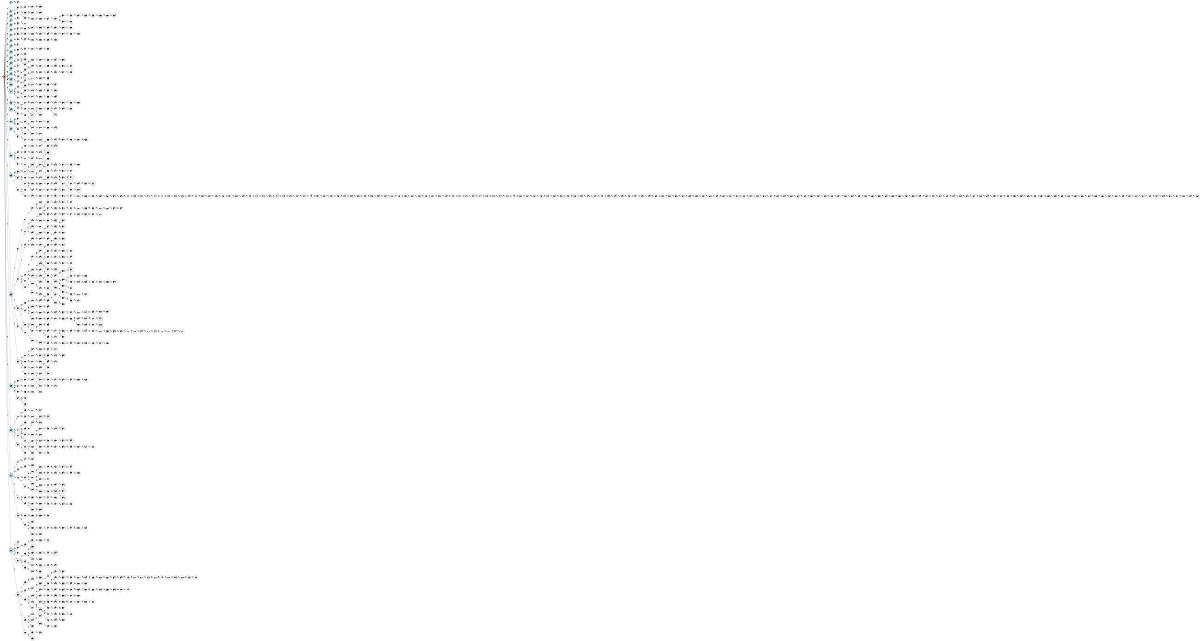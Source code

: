 digraph APTAALF {
__start0 [style = invis, shape = none, label = "", width = 0, height = 0];

rankdir=LR;
size="8,5";

s0 [style="filled", color="black", fillcolor="#ff817b" shape="circle", label="q0"];
s1 [style="filled", color="black", fillcolor="powderblue" shape="circle", label="q1"];
s2 [style="filled", color="black", fillcolor="powderblue" shape="circle", label="q2"];
s3 [style="filled", color="black", fillcolor="powderblue" shape="circle", label="q3"];
s4 [style="filled", color="black", fillcolor="powderblue" shape="circle", label="q4"];
s5 [style="filled", color="black", fillcolor="powderblue" shape="circle", label="q5"];
s6 [style="filled", color="black", fillcolor="powderblue" shape="circle", label="q6"];
s7 [style="filled", color="black", fillcolor="powderblue" shape="circle", label="q7"];
s8 [style="filled", color="black", fillcolor="powderblue" shape="circle", label="q8"];
s9 [style="filled", color="black", fillcolor="powderblue" shape="circle", label="q9"];
s10 [style="filled", color="black", fillcolor="powderblue" shape="circle", label="q10"];
s11 [style="filled", color="black", fillcolor="powderblue" shape="circle", label="q11"];
s12 [style="filled", color="black", fillcolor="powderblue" shape="circle", label="q12"];
s13 [style="filled", color="black", fillcolor="powderblue" shape="circle", label="q13"];
s14 [style="filled", color="black", fillcolor="powderblue" shape="circle", label="q14"];
s15 [style="filled", color="black", fillcolor="powderblue" shape="circle", label="q15"];
s16 [style="filled", color="black", fillcolor="powderblue" shape="circle", label="q16"];
s17 [style="rounded,filled", color="black", fillcolor="powderblue" shape="doublecircle", label="q17"];
s18 [style="filled", color="black", fillcolor="powderblue" shape="circle", label="q18"];
s19 [style="filled", color="black", fillcolor="powderblue" shape="circle", label="q19"];
s20 [style="filled", color="black", fillcolor="powderblue" shape="circle", label="q20"];
s21 [style="filled", color="black", fillcolor="powderblue" shape="circle", label="q21"];
s22 [style="filled", color="black", fillcolor="powderblue" shape="circle", label="q22"];
s23 [style="filled", color="black", fillcolor="powderblue" shape="circle", label="q23"];
s24 [style="filled", color="black", fillcolor="powderblue" shape="circle", label="q24"];
s25 [style="filled", color="black", fillcolor="powderblue" shape="circle", label="q25"];
s26 [style="filled", color="black", fillcolor="powderblue" shape="circle", label="q26"];
s27 [style="rounded,filled", color="black", fillcolor="powderblue" shape="doublecircle", label="q27"];
s28 [style="rounded,filled", color="black", fillcolor="powderblue" shape="doublecircle", label="q28"];
s29 [style="filled", color="black", fillcolor="white" shape="circle", label="q29"];
s30 [style="filled", color="black", fillcolor="white" shape="circle", label="q30"];
s31 [style="filled", color="black", fillcolor="white" shape="circle", label="q31"];
s32 [style="filled", color="black", fillcolor="white" shape="circle", label="q32"];
s33 [style="filled", color="black", fillcolor="white" shape="circle", label="q33"];
s34 [style="filled", color="black", fillcolor="white" shape="circle", label="q34"];
s35 [style="filled", color="black", fillcolor="white" shape="circle", label="q35"];
s36 [style="filled", color="black", fillcolor="white" shape="circle", label="q36"];
s37 [style="filled", color="black", fillcolor="white" shape="circle", label="q37"];
s38 [style="filled", color="black", fillcolor="white" shape="circle", label="q38"];
s39 [style="filled", color="black", fillcolor="white" shape="circle", label="q39"];
s40 [style="filled", color="black", fillcolor="white" shape="circle", label="q40"];
s41 [style="rounded,filled", color="black", fillcolor="white" shape="doublecircle", label="q41"];
s42 [style="filled", color="black", fillcolor="white" shape="circle", label="q42"];
s43 [style="filled", color="black", fillcolor="white" shape="circle", label="q43"];
s44 [style="filled", color="black", fillcolor="white" shape="circle", label="q44"];
s45 [style="filled", color="black", fillcolor="white" shape="circle", label="q45"];
s46 [style="filled", color="black", fillcolor="white" shape="circle", label="q46"];
s47 [style="filled", color="black", fillcolor="white" shape="circle", label="q47"];
s48 [style="filled", color="black", fillcolor="white" shape="circle", label="q48"];
s49 [style="filled", color="black", fillcolor="white" shape="circle", label="q49"];
s50 [style="filled", color="black", fillcolor="white" shape="circle", label="q50"];
s51 [style="filled", color="black", fillcolor="white" shape="circle", label="q51"];
s52 [style="filled", color="black", fillcolor="white" shape="circle", label="q52"];
s53 [style="filled", color="black", fillcolor="white" shape="circle", label="q53"];
s54 [style="filled", color="black", fillcolor="white" shape="circle", label="q54"];
s55 [style="filled", color="black", fillcolor="white" shape="circle", label="q55"];
s56 [style="filled", color="black", fillcolor="white" shape="circle", label="q56"];
s57 [style="filled", color="black", fillcolor="white" shape="circle", label="q57"];
s58 [style="rounded,filled", color="black", fillcolor="white" shape="doublecircle", label="q58"];
s59 [style="filled", color="black", fillcolor="white" shape="circle", label="q59"];
s60 [style="filled", color="black", fillcolor="white" shape="circle", label="q60"];
s61 [style="filled", color="black", fillcolor="white" shape="circle", label="q61"];
s62 [style="filled", color="black", fillcolor="white" shape="circle", label="q62"];
s63 [style="rounded,filled", color="black", fillcolor="white" shape="doublecircle", label="q63"];
s64 [style="filled", color="black", fillcolor="white" shape="circle", label="q64"];
s65 [style="filled", color="black", fillcolor="white" shape="circle", label="q65"];
s66 [style="filled", color="black", fillcolor="white" shape="circle", label="q66"];
s67 [style="filled", color="black", fillcolor="white" shape="circle", label="q67"];
s68 [style="filled", color="black", fillcolor="white" shape="circle", label="q68"];
s69 [style="filled", color="black", fillcolor="white" shape="circle", label="q69"];
s70 [style="filled", color="black", fillcolor="white" shape="circle", label="q70"];
s71 [style="filled", color="black", fillcolor="white" shape="circle", label="q71"];
s72 [style="filled", color="black", fillcolor="white" shape="circle", label="q72"];
s73 [style="rounded,filled", color="black", fillcolor="white" shape="doublecircle", label="q73"];
s74 [style="filled", color="black", fillcolor="white" shape="circle", label="q74"];
s75 [style="filled", color="black", fillcolor="white" shape="circle", label="q75"];
s76 [style="filled", color="black", fillcolor="white" shape="circle", label="q76"];
s77 [style="filled", color="black", fillcolor="white" shape="circle", label="q77"];
s78 [style="rounded,filled", color="black", fillcolor="white" shape="doublecircle", label="q78"];
s79 [style="filled", color="black", fillcolor="white" shape="circle", label="q79"];
s80 [style="filled", color="black", fillcolor="white" shape="circle", label="q80"];
s81 [style="filled", color="black", fillcolor="white" shape="circle", label="q81"];
s82 [style="rounded,filled", color="black", fillcolor="white" shape="doublecircle", label="q82"];
s83 [style="rounded,filled", color="black", fillcolor="white" shape="doublecircle", label="q83"];
s84 [style="filled", color="black", fillcolor="white" shape="circle", label="q84"];
s85 [style="filled", color="black", fillcolor="white" shape="circle", label="q85"];
s86 [style="filled", color="black", fillcolor="white" shape="circle", label="q86"];
s87 [style="filled", color="black", fillcolor="white" shape="circle", label="q87"];
s88 [style="filled", color="black", fillcolor="white" shape="circle", label="q88"];
s89 [style="filled", color="black", fillcolor="white" shape="circle", label="q89"];
s90 [style="filled", color="black", fillcolor="white" shape="circle", label="q90"];
s91 [style="filled", color="black", fillcolor="white" shape="circle", label="q91"];
s92 [style="filled", color="black", fillcolor="white" shape="circle", label="q92"];
s93 [style="filled", color="black", fillcolor="white" shape="circle", label="q93"];
s94 [style="filled", color="black", fillcolor="white" shape="circle", label="q94"];
s95 [style="filled", color="black", fillcolor="white" shape="circle", label="q95"];
s96 [style="filled", color="black", fillcolor="white" shape="circle", label="q96"];
s97 [style="filled", color="black", fillcolor="white" shape="circle", label="q97"];
s98 [style="filled", color="black", fillcolor="white" shape="circle", label="q98"];
s99 [style="filled", color="black", fillcolor="white" shape="circle", label="q99"];
s100 [style="filled", color="black", fillcolor="white" shape="circle", label="q100"];
s101 [style="filled", color="black", fillcolor="white" shape="circle", label="q101"];
s102 [style="filled", color="black", fillcolor="white" shape="circle", label="q102"];
s103 [style="filled", color="black", fillcolor="white" shape="circle", label="q103"];
s104 [style="filled", color="black", fillcolor="white" shape="circle", label="q104"];
s105 [style="filled", color="black", fillcolor="white" shape="circle", label="q105"];
s106 [style="filled", color="black", fillcolor="white" shape="circle", label="q106"];
s107 [style="filled", color="black", fillcolor="white" shape="circle", label="q107"];
s108 [style="filled", color="black", fillcolor="white" shape="circle", label="q108"];
s109 [style="filled", color="black", fillcolor="white" shape="circle", label="q109"];
s110 [style="filled", color="black", fillcolor="white" shape="circle", label="q110"];
s111 [style="filled", color="black", fillcolor="white" shape="circle", label="q111"];
s112 [style="rounded,filled", color="black", fillcolor="white" shape="doublecircle", label="q112"];
s113 [style="filled", color="black", fillcolor="white" shape="circle", label="q113"];
s114 [style="filled", color="black", fillcolor="white" shape="circle", label="q114"];
s115 [style="filled", color="black", fillcolor="white" shape="circle", label="q115"];
s116 [style="filled", color="black", fillcolor="white" shape="circle", label="q116"];
s117 [style="filled", color="black", fillcolor="white" shape="circle", label="q117"];
s118 [style="filled", color="black", fillcolor="white" shape="circle", label="q118"];
s119 [style="filled", color="black", fillcolor="white" shape="circle", label="q119"];
s120 [style="filled", color="black", fillcolor="white" shape="circle", label="q120"];
s121 [style="filled", color="black", fillcolor="white" shape="circle", label="q121"];
s122 [style="filled", color="black", fillcolor="white" shape="circle", label="q122"];
s123 [style="filled", color="black", fillcolor="white" shape="circle", label="q123"];
s124 [style="filled", color="black", fillcolor="white" shape="circle", label="q124"];
s125 [style="filled", color="black", fillcolor="white" shape="circle", label="q125"];
s126 [style="filled", color="black", fillcolor="white" shape="circle", label="q126"];
s127 [style="filled", color="black", fillcolor="white" shape="circle", label="q127"];
s128 [style="filled", color="black", fillcolor="white" shape="circle", label="q128"];
s129 [style="filled", color="black", fillcolor="white" shape="circle", label="q129"];
s130 [style="filled", color="black", fillcolor="white" shape="circle", label="q130"];
s131 [style="filled", color="black", fillcolor="white" shape="circle", label="q131"];
s132 [style="filled", color="black", fillcolor="white" shape="circle", label="q132"];
s133 [style="filled", color="black", fillcolor="white" shape="circle", label="q133"];
s134 [style="filled", color="black", fillcolor="white" shape="circle", label="q134"];
s135 [style="filled", color="black", fillcolor="white" shape="circle", label="q135"];
s136 [style="filled", color="black", fillcolor="white" shape="circle", label="q136"];
s137 [style="filled", color="black", fillcolor="white" shape="circle", label="q137"];
s138 [style="filled", color="black", fillcolor="white" shape="circle", label="q138"];
s139 [style="filled", color="black", fillcolor="white" shape="circle", label="q139"];
s140 [style="filled", color="black", fillcolor="white" shape="circle", label="q140"];
s141 [style="filled", color="black", fillcolor="white" shape="circle", label="q141"];
s142 [style="filled", color="black", fillcolor="white" shape="circle", label="q142"];
s143 [style="filled", color="black", fillcolor="white" shape="circle", label="q143"];
s144 [style="filled", color="black", fillcolor="white" shape="circle", label="q144"];
s145 [style="filled", color="black", fillcolor="white" shape="circle", label="q145"];
s146 [style="filled", color="black", fillcolor="white" shape="circle", label="q146"];
s147 [style="filled", color="black", fillcolor="white" shape="circle", label="q147"];
s148 [style="filled", color="black", fillcolor="white" shape="circle", label="q148"];
s149 [style="filled", color="black", fillcolor="white" shape="circle", label="q149"];
s150 [style="filled", color="black", fillcolor="white" shape="circle", label="q150"];
s151 [style="filled", color="black", fillcolor="white" shape="circle", label="q151"];
s152 [style="filled", color="black", fillcolor="white" shape="circle", label="q152"];
s153 [style="filled", color="black", fillcolor="white" shape="circle", label="q153"];
s154 [style="filled", color="black", fillcolor="white" shape="circle", label="q154"];
s155 [style="filled", color="black", fillcolor="white" shape="circle", label="q155"];
s156 [style="filled", color="black", fillcolor="white" shape="circle", label="q156"];
s157 [style="filled", color="black", fillcolor="white" shape="circle", label="q157"];
s158 [style="filled", color="black", fillcolor="white" shape="circle", label="q158"];
s159 [style="filled", color="black", fillcolor="white" shape="circle", label="q159"];
s160 [style="filled", color="black", fillcolor="white" shape="circle", label="q160"];
s161 [style="filled", color="black", fillcolor="white" shape="circle", label="q161"];
s162 [style="filled", color="black", fillcolor="white" shape="circle", label="q162"];
s163 [style="filled", color="black", fillcolor="white" shape="circle", label="q163"];
s164 [style="filled", color="black", fillcolor="white" shape="circle", label="q164"];
s165 [style="filled", color="black", fillcolor="white" shape="circle", label="q165"];
s166 [style="filled", color="black", fillcolor="white" shape="circle", label="q166"];
s167 [style="filled", color="black", fillcolor="white" shape="circle", label="q167"];
s168 [style="filled", color="black", fillcolor="white" shape="circle", label="q168"];
s169 [style="filled", color="black", fillcolor="white" shape="circle", label="q169"];
s170 [style="filled", color="black", fillcolor="white" shape="circle", label="q170"];
s171 [style="filled", color="black", fillcolor="white" shape="circle", label="q171"];
s172 [style="filled", color="black", fillcolor="white" shape="circle", label="q172"];
s173 [style="filled", color="black", fillcolor="white" shape="circle", label="q173"];
s174 [style="filled", color="black", fillcolor="white" shape="circle", label="q174"];
s175 [style="filled", color="black", fillcolor="white" shape="circle", label="q175"];
s176 [style="filled", color="black", fillcolor="white" shape="circle", label="q176"];
s177 [style="rounded,filled", color="black", fillcolor="white" shape="doublecircle", label="q177"];
s178 [style="filled", color="black", fillcolor="white" shape="circle", label="q178"];
s179 [style="filled", color="black", fillcolor="white" shape="circle", label="q179"];
s180 [style="filled", color="black", fillcolor="white" shape="circle", label="q180"];
s181 [style="filled", color="black", fillcolor="white" shape="circle", label="q181"];
s182 [style="filled", color="black", fillcolor="white" shape="circle", label="q182"];
s183 [style="filled", color="black", fillcolor="white" shape="circle", label="q183"];
s184 [style="filled", color="black", fillcolor="white" shape="circle", label="q184"];
s185 [style="rounded,filled", color="black", fillcolor="white" shape="doublecircle", label="q185"];
s186 [style="rounded,filled", color="black", fillcolor="white" shape="doublecircle", label="q186"];
s187 [style="filled", color="black", fillcolor="white" shape="circle", label="q187"];
s188 [style="filled", color="black", fillcolor="white" shape="circle", label="q188"];
s189 [style="filled", color="black", fillcolor="white" shape="circle", label="q189"];
s190 [style="filled", color="black", fillcolor="white" shape="circle", label="q190"];
s191 [style="filled", color="black", fillcolor="white" shape="circle", label="q191"];
s192 [style="filled", color="black", fillcolor="white" shape="circle", label="q192"];
s193 [style="filled", color="black", fillcolor="white" shape="circle", label="q193"];
s194 [style="filled", color="black", fillcolor="white" shape="circle", label="q194"];
s195 [style="filled", color="black", fillcolor="white" shape="circle", label="q195"];
s196 [style="filled", color="black", fillcolor="white" shape="circle", label="q196"];
s197 [style="filled", color="black", fillcolor="white" shape="circle", label="q197"];
s198 [style="filled", color="black", fillcolor="white" shape="circle", label="q198"];
s199 [style="filled", color="black", fillcolor="white" shape="circle", label="q199"];
s200 [style="filled", color="black", fillcolor="white" shape="circle", label="q200"];
s201 [style="filled", color="black", fillcolor="white" shape="circle", label="q201"];
s202 [style="filled", color="black", fillcolor="white" shape="circle", label="q202"];
s203 [style="filled", color="black", fillcolor="white" shape="circle", label="q203"];
s204 [style="filled", color="black", fillcolor="white" shape="circle", label="q204"];
s205 [style="filled", color="black", fillcolor="white" shape="circle", label="q205"];
s206 [style="filled", color="black", fillcolor="white" shape="circle", label="q206"];
s207 [style="filled", color="black", fillcolor="white" shape="circle", label="q207"];
s208 [style="filled", color="black", fillcolor="white" shape="circle", label="q208"];
s209 [style="filled", color="black", fillcolor="white" shape="circle", label="q209"];
s210 [style="filled", color="black", fillcolor="white" shape="circle", label="q210"];
s211 [style="filled", color="black", fillcolor="white" shape="circle", label="q211"];
s212 [style="filled", color="black", fillcolor="white" shape="circle", label="q212"];
s213 [style="filled", color="black", fillcolor="white" shape="circle", label="q213"];
s214 [style="filled", color="black", fillcolor="white" shape="circle", label="q214"];
s215 [style="filled", color="black", fillcolor="white" shape="circle", label="q215"];
s216 [style="filled", color="black", fillcolor="white" shape="circle", label="q216"];
s217 [style="filled", color="black", fillcolor="white" shape="circle", label="q217"];
s218 [style="filled", color="black", fillcolor="white" shape="circle", label="q218"];
s219 [style="filled", color="black", fillcolor="white" shape="circle", label="q219"];
s220 [style="filled", color="black", fillcolor="white" shape="circle", label="q220"];
s221 [style="filled", color="black", fillcolor="white" shape="circle", label="q221"];
s222 [style="filled", color="black", fillcolor="white" shape="circle", label="q222"];
s223 [style="filled", color="black", fillcolor="white" shape="circle", label="q223"];
s224 [style="filled", color="black", fillcolor="white" shape="circle", label="q224"];
s225 [style="filled", color="black", fillcolor="white" shape="circle", label="q225"];
s226 [style="filled", color="black", fillcolor="white" shape="circle", label="q226"];
s227 [style="filled", color="black", fillcolor="white" shape="circle", label="q227"];
s228 [style="filled", color="black", fillcolor="white" shape="circle", label="q228"];
s229 [style="filled", color="black", fillcolor="white" shape="circle", label="q229"];
s230 [style="filled", color="black", fillcolor="white" shape="circle", label="q230"];
s231 [style="filled", color="black", fillcolor="white" shape="circle", label="q231"];
s232 [style="filled", color="black", fillcolor="white" shape="circle", label="q232"];
s233 [style="filled", color="black", fillcolor="white" shape="circle", label="q233"];
s234 [style="filled", color="black", fillcolor="white" shape="circle", label="q234"];
s235 [style="filled", color="black", fillcolor="white" shape="circle", label="q235"];
s236 [style="filled", color="black", fillcolor="white" shape="circle", label="q236"];
s237 [style="filled", color="black", fillcolor="white" shape="circle", label="q237"];
s238 [style="rounded,filled", color="black", fillcolor="white" shape="doublecircle", label="q238"];
s239 [style="filled", color="black", fillcolor="white" shape="circle", label="q239"];
s240 [style="filled", color="black", fillcolor="white" shape="circle", label="q240"];
s241 [style="filled", color="black", fillcolor="white" shape="circle", label="q241"];
s242 [style="filled", color="black", fillcolor="white" shape="circle", label="q242"];
s243 [style="filled", color="black", fillcolor="white" shape="circle", label="q243"];
s244 [style="filled", color="black", fillcolor="white" shape="circle", label="q244"];
s245 [style="filled", color="black", fillcolor="white" shape="circle", label="q245"];
s246 [style="filled", color="black", fillcolor="white" shape="circle", label="q246"];
s247 [style="filled", color="black", fillcolor="white" shape="circle", label="q247"];
s248 [style="filled", color="black", fillcolor="white" shape="circle", label="q248"];
s249 [style="filled", color="black", fillcolor="white" shape="circle", label="q249"];
s250 [style="filled", color="black", fillcolor="white" shape="circle", label="q250"];
s251 [style="filled", color="black", fillcolor="white" shape="circle", label="q251"];
s252 [style="filled", color="black", fillcolor="white" shape="circle", label="q252"];
s253 [style="filled", color="black", fillcolor="white" shape="circle", label="q253"];
s254 [style="filled", color="black", fillcolor="white" shape="circle", label="q254"];
s255 [style="filled", color="black", fillcolor="white" shape="circle", label="q255"];
s256 [style="filled", color="black", fillcolor="white" shape="circle", label="q256"];
s257 [style="filled", color="black", fillcolor="white" shape="circle", label="q257"];
s258 [style="filled", color="black", fillcolor="white" shape="circle", label="q258"];
s259 [style="filled", color="black", fillcolor="white" shape="circle", label="q259"];
s260 [style="filled", color="black", fillcolor="white" shape="circle", label="q260"];
s261 [style="filled", color="black", fillcolor="white" shape="circle", label="q261"];
s262 [style="filled", color="black", fillcolor="white" shape="circle", label="q262"];
s263 [style="filled", color="black", fillcolor="white" shape="circle", label="q263"];
s264 [style="filled", color="black", fillcolor="white" shape="circle", label="q264"];
s265 [style="filled", color="black", fillcolor="white" shape="circle", label="q265"];
s266 [style="filled", color="black", fillcolor="white" shape="circle", label="q266"];
s267 [style="filled", color="black", fillcolor="white" shape="circle", label="q267"];
s268 [style="filled", color="black", fillcolor="white" shape="circle", label="q268"];
s269 [style="filled", color="black", fillcolor="white" shape="circle", label="q269"];
s270 [style="filled", color="black", fillcolor="white" shape="circle", label="q270"];
s271 [style="filled", color="black", fillcolor="white" shape="circle", label="q271"];
s272 [style="filled", color="black", fillcolor="white" shape="circle", label="q272"];
s273 [style="filled", color="black", fillcolor="white" shape="circle", label="q273"];
s274 [style="filled", color="black", fillcolor="white" shape="circle", label="q274"];
s275 [style="filled", color="black", fillcolor="white" shape="circle", label="q275"];
s276 [style="filled", color="black", fillcolor="white" shape="circle", label="q276"];
s277 [style="rounded,filled", color="black", fillcolor="white" shape="doublecircle", label="q277"];
s278 [style="filled", color="black", fillcolor="white" shape="circle", label="q278"];
s279 [style="filled", color="black", fillcolor="white" shape="circle", label="q279"];
s280 [style="filled", color="black", fillcolor="white" shape="circle", label="q280"];
s281 [style="filled", color="black", fillcolor="white" shape="circle", label="q281"];
s282 [style="filled", color="black", fillcolor="white" shape="circle", label="q282"];
s283 [style="filled", color="black", fillcolor="white" shape="circle", label="q283"];
s284 [style="filled", color="black", fillcolor="white" shape="circle", label="q284"];
s285 [style="filled", color="black", fillcolor="white" shape="circle", label="q285"];
s286 [style="filled", color="black", fillcolor="white" shape="circle", label="q286"];
s287 [style="filled", color="black", fillcolor="white" shape="circle", label="q287"];
s288 [style="filled", color="black", fillcolor="white" shape="circle", label="q288"];
s289 [style="filled", color="black", fillcolor="white" shape="circle", label="q289"];
s290 [style="filled", color="black", fillcolor="white" shape="circle", label="q290"];
s291 [style="filled", color="black", fillcolor="white" shape="circle", label="q291"];
s292 [style="filled", color="black", fillcolor="white" shape="circle", label="q292"];
s293 [style="rounded,filled", color="black", fillcolor="white" shape="doublecircle", label="q293"];
s294 [style="filled", color="black", fillcolor="white" shape="circle", label="q294"];
s295 [style="filled", color="black", fillcolor="white" shape="circle", label="q295"];
s296 [style="filled", color="black", fillcolor="white" shape="circle", label="q296"];
s297 [style="filled", color="black", fillcolor="white" shape="circle", label="q297"];
s298 [style="filled", color="black", fillcolor="white" shape="circle", label="q298"];
s299 [style="filled", color="black", fillcolor="white" shape="circle", label="q299"];
s300 [style="filled", color="black", fillcolor="white" shape="circle", label="q300"];
s301 [style="filled", color="black", fillcolor="white" shape="circle", label="q301"];
s302 [style="filled", color="black", fillcolor="white" shape="circle", label="q302"];
s303 [style="filled", color="black", fillcolor="white" shape="circle", label="q303"];
s304 [style="filled", color="black", fillcolor="white" shape="circle", label="q304"];
s305 [style="filled", color="black", fillcolor="white" shape="circle", label="q305"];
s306 [style="filled", color="black", fillcolor="white" shape="circle", label="q306"];
s307 [style="filled", color="black", fillcolor="white" shape="circle", label="q307"];
s308 [style="filled", color="black", fillcolor="white" shape="circle", label="q308"];
s309 [style="filled", color="black", fillcolor="white" shape="circle", label="q309"];
s310 [style="filled", color="black", fillcolor="white" shape="circle", label="q310"];
s311 [style="filled", color="black", fillcolor="white" shape="circle", label="q311"];
s312 [style="filled", color="black", fillcolor="white" shape="circle", label="q312"];
s313 [style="filled", color="black", fillcolor="white" shape="circle", label="q313"];
s314 [style="filled", color="black", fillcolor="white" shape="circle", label="q314"];
s315 [style="filled", color="black", fillcolor="white" shape="circle", label="q315"];
s316 [style="filled", color="black", fillcolor="white" shape="circle", label="q316"];
s317 [style="filled", color="black", fillcolor="white" shape="circle", label="q317"];
s318 [style="filled", color="black", fillcolor="white" shape="circle", label="q318"];
s319 [style="filled", color="black", fillcolor="white" shape="circle", label="q319"];
s320 [style="filled", color="black", fillcolor="white" shape="circle", label="q320"];
s321 [style="filled", color="black", fillcolor="white" shape="circle", label="q321"];
s322 [style="filled", color="black", fillcolor="white" shape="circle", label="q322"];
s323 [style="filled", color="black", fillcolor="white" shape="circle", label="q323"];
s324 [style="filled", color="black", fillcolor="white" shape="circle", label="q324"];
s325 [style="filled", color="black", fillcolor="white" shape="circle", label="q325"];
s326 [style="filled", color="black", fillcolor="white" shape="circle", label="q326"];
s327 [style="filled", color="black", fillcolor="white" shape="circle", label="q327"];
s328 [style="filled", color="black", fillcolor="white" shape="circle", label="q328"];
s329 [style="filled", color="black", fillcolor="white" shape="circle", label="q329"];
s330 [style="filled", color="black", fillcolor="white" shape="circle", label="q330"];
s331 [style="filled", color="black", fillcolor="white" shape="circle", label="q331"];
s332 [style="filled", color="black", fillcolor="white" shape="circle", label="q332"];
s333 [style="filled", color="black", fillcolor="white" shape="circle", label="q333"];
s334 [style="filled", color="black", fillcolor="white" shape="circle", label="q334"];
s335 [style="filled", color="black", fillcolor="white" shape="circle", label="q335"];
s336 [style="filled", color="black", fillcolor="white" shape="circle", label="q336"];
s337 [style="filled", color="black", fillcolor="white" shape="circle", label="q337"];
s338 [style="filled", color="black", fillcolor="white" shape="circle", label="q338"];
s339 [style="filled", color="black", fillcolor="white" shape="circle", label="q339"];
s340 [style="filled", color="black", fillcolor="white" shape="circle", label="q340"];
s341 [style="filled", color="black", fillcolor="white" shape="circle", label="q341"];
s342 [style="filled", color="black", fillcolor="white" shape="circle", label="q342"];
s343 [style="rounded,filled", color="black", fillcolor="white" shape="doublecircle", label="q343"];
s344 [style="filled", color="black", fillcolor="white" shape="circle", label="q344"];
s345 [style="filled", color="black", fillcolor="white" shape="circle", label="q345"];
s346 [style="filled", color="black", fillcolor="white" shape="circle", label="q346"];
s347 [style="filled", color="black", fillcolor="white" shape="circle", label="q347"];
s348 [style="filled", color="black", fillcolor="white" shape="circle", label="q348"];
s349 [style="filled", color="black", fillcolor="white" shape="circle", label="q349"];
s350 [style="filled", color="black", fillcolor="white" shape="circle", label="q350"];
s351 [style="filled", color="black", fillcolor="white" shape="circle", label="q351"];
s352 [style="filled", color="black", fillcolor="white" shape="circle", label="q352"];
s353 [style="filled", color="black", fillcolor="white" shape="circle", label="q353"];
s354 [style="filled", color="black", fillcolor="white" shape="circle", label="q354"];
s355 [style="filled", color="black", fillcolor="white" shape="circle", label="q355"];
s356 [style="filled", color="black", fillcolor="white" shape="circle", label="q356"];
s357 [style="filled", color="black", fillcolor="white" shape="circle", label="q357"];
s358 [style="filled", color="black", fillcolor="white" shape="circle", label="q358"];
s359 [style="filled", color="black", fillcolor="white" shape="circle", label="q359"];
s360 [style="filled", color="black", fillcolor="white" shape="circle", label="q360"];
s361 [style="filled", color="black", fillcolor="white" shape="circle", label="q361"];
s362 [style="filled", color="black", fillcolor="white" shape="circle", label="q362"];
s363 [style="filled", color="black", fillcolor="white" shape="circle", label="q363"];
s364 [style="filled", color="black", fillcolor="white" shape="circle", label="q364"];
s365 [style="rounded,filled", color="black", fillcolor="white" shape="doublecircle", label="q365"];
s366 [style="filled", color="black", fillcolor="white" shape="circle", label="q366"];
s367 [style="filled", color="black", fillcolor="white" shape="circle", label="q367"];
s368 [style="filled", color="black", fillcolor="white" shape="circle", label="q368"];
s369 [style="rounded,filled", color="black", fillcolor="white" shape="doublecircle", label="q369"];
s370 [style="filled", color="black", fillcolor="white" shape="circle", label="q370"];
s371 [style="filled", color="black", fillcolor="white" shape="circle", label="q371"];
s372 [style="filled", color="black", fillcolor="white" shape="circle", label="q372"];
s373 [style="filled", color="black", fillcolor="white" shape="circle", label="q373"];
s374 [style="filled", color="black", fillcolor="white" shape="circle", label="q374"];
s375 [style="filled", color="black", fillcolor="white" shape="circle", label="q375"];
s376 [style="filled", color="black", fillcolor="white" shape="circle", label="q376"];
s377 [style="filled", color="black", fillcolor="white" shape="circle", label="q377"];
s378 [style="filled", color="black", fillcolor="white" shape="circle", label="q378"];
s379 [style="filled", color="black", fillcolor="white" shape="circle", label="q379"];
s380 [style="filled", color="black", fillcolor="white" shape="circle", label="q380"];
s381 [style="filled", color="black", fillcolor="white" shape="circle", label="q381"];
s382 [style="filled", color="black", fillcolor="white" shape="circle", label="q382"];
s383 [style="filled", color="black", fillcolor="white" shape="circle", label="q383"];
s384 [style="filled", color="black", fillcolor="white" shape="circle", label="q384"];
s385 [style="filled", color="black", fillcolor="white" shape="circle", label="q385"];
s386 [style="filled", color="black", fillcolor="white" shape="circle", label="q386"];
s387 [style="filled", color="black", fillcolor="white" shape="circle", label="q387"];
s388 [style="filled", color="black", fillcolor="white" shape="circle", label="q388"];
s389 [style="filled", color="black", fillcolor="white" shape="circle", label="q389"];
s390 [style="filled", color="black", fillcolor="white" shape="circle", label="q390"];
s391 [style="filled", color="black", fillcolor="white" shape="circle", label="q391"];
s392 [style="filled", color="black", fillcolor="white" shape="circle", label="q392"];
s393 [style="filled", color="black", fillcolor="white" shape="circle", label="q393"];
s394 [style="filled", color="black", fillcolor="white" shape="circle", label="q394"];
s395 [style="filled", color="black", fillcolor="white" shape="circle", label="q395"];
s396 [style="filled", color="black", fillcolor="white" shape="circle", label="q396"];
s397 [style="filled", color="black", fillcolor="white" shape="circle", label="q397"];
s398 [style="filled", color="black", fillcolor="white" shape="circle", label="q398"];
s399 [style="filled", color="black", fillcolor="white" shape="circle", label="q399"];
s400 [style="filled", color="black", fillcolor="white" shape="circle", label="q400"];
s401 [style="filled", color="black", fillcolor="white" shape="circle", label="q401"];
s402 [style="filled", color="black", fillcolor="white" shape="circle", label="q402"];
s403 [style="filled", color="black", fillcolor="white" shape="circle", label="q403"];
s404 [style="rounded,filled", color="black", fillcolor="white" shape="doublecircle", label="q404"];
s405 [style="filled", color="black", fillcolor="white" shape="circle", label="q405"];
s406 [style="filled", color="black", fillcolor="white" shape="circle", label="q406"];
s407 [style="filled", color="black", fillcolor="white" shape="circle", label="q407"];
s408 [style="filled", color="black", fillcolor="white" shape="circle", label="q408"];
s409 [style="filled", color="black", fillcolor="white" shape="circle", label="q409"];
s410 [style="filled", color="black", fillcolor="white" shape="circle", label="q410"];
s411 [style="filled", color="black", fillcolor="white" shape="circle", label="q411"];
s412 [style="filled", color="black", fillcolor="white" shape="circle", label="q412"];
s413 [style="filled", color="black", fillcolor="white" shape="circle", label="q413"];
s414 [style="filled", color="black", fillcolor="white" shape="circle", label="q414"];
s415 [style="filled", color="black", fillcolor="white" shape="circle", label="q415"];
s416 [style="filled", color="black", fillcolor="white" shape="circle", label="q416"];
s417 [style="filled", color="black", fillcolor="white" shape="circle", label="q417"];
s418 [style="filled", color="black", fillcolor="white" shape="circle", label="q418"];
s419 [style="filled", color="black", fillcolor="white" shape="circle", label="q419"];
s420 [style="filled", color="black", fillcolor="white" shape="circle", label="q420"];
s421 [style="filled", color="black", fillcolor="white" shape="circle", label="q421"];
s422 [style="filled", color="black", fillcolor="white" shape="circle", label="q422"];
s423 [style="filled", color="black", fillcolor="white" shape="circle", label="q423"];
s424 [style="filled", color="black", fillcolor="white" shape="circle", label="q424"];
s425 [style="filled", color="black", fillcolor="white" shape="circle", label="q425"];
s426 [style="filled", color="black", fillcolor="white" shape="circle", label="q426"];
s427 [style="filled", color="black", fillcolor="white" shape="circle", label="q427"];
s428 [style="filled", color="black", fillcolor="white" shape="circle", label="q428"];
s429 [style="filled", color="black", fillcolor="white" shape="circle", label="q429"];
s430 [style="filled", color="black", fillcolor="white" shape="circle", label="q430"];
s431 [style="filled", color="black", fillcolor="white" shape="circle", label="q431"];
s432 [style="filled", color="black", fillcolor="white" shape="circle", label="q432"];
s433 [style="filled", color="black", fillcolor="white" shape="circle", label="q433"];
s434 [style="filled", color="black", fillcolor="white" shape="circle", label="q434"];
s435 [style="filled", color="black", fillcolor="white" shape="circle", label="q435"];
s436 [style="filled", color="black", fillcolor="white" shape="circle", label="q436"];
s437 [style="filled", color="black", fillcolor="white" shape="circle", label="q437"];
s438 [style="filled", color="black", fillcolor="white" shape="circle", label="q438"];
s439 [style="filled", color="black", fillcolor="white" shape="circle", label="q439"];
s440 [style="filled", color="black", fillcolor="white" shape="circle", label="q440"];
s441 [style="filled", color="black", fillcolor="white" shape="circle", label="q441"];
s442 [style="filled", color="black", fillcolor="white" shape="circle", label="q442"];
s443 [style="filled", color="black", fillcolor="white" shape="circle", label="q443"];
s444 [style="filled", color="black", fillcolor="white" shape="circle", label="q444"];
s445 [style="rounded,filled", color="black", fillcolor="white" shape="doublecircle", label="q445"];
s446 [style="filled", color="black", fillcolor="white" shape="circle", label="q446"];
s447 [style="filled", color="black", fillcolor="white" shape="circle", label="q447"];
s448 [style="rounded,filled", color="black", fillcolor="white" shape="doublecircle", label="q448"];
s449 [style="filled", color="black", fillcolor="white" shape="circle", label="q449"];
s450 [style="filled", color="black", fillcolor="white" shape="circle", label="q450"];
s451 [style="filled", color="black", fillcolor="white" shape="circle", label="q451"];
s452 [style="filled", color="black", fillcolor="white" shape="circle", label="q452"];
s453 [style="filled", color="black", fillcolor="white" shape="circle", label="q453"];
s454 [style="filled", color="black", fillcolor="white" shape="circle", label="q454"];
s455 [style="filled", color="black", fillcolor="white" shape="circle", label="q455"];
s456 [style="filled", color="black", fillcolor="white" shape="circle", label="q456"];
s457 [style="filled", color="black", fillcolor="white" shape="circle", label="q457"];
s458 [style="filled", color="black", fillcolor="white" shape="circle", label="q458"];
s459 [style="filled", color="black", fillcolor="white" shape="circle", label="q459"];
s460 [style="filled", color="black", fillcolor="white" shape="circle", label="q460"];
s461 [style="filled", color="black", fillcolor="white" shape="circle", label="q461"];
s462 [style="filled", color="black", fillcolor="white" shape="circle", label="q462"];
s463 [style="filled", color="black", fillcolor="white" shape="circle", label="q463"];
s464 [style="filled", color="black", fillcolor="white" shape="circle", label="q464"];
s465 [style="filled", color="black", fillcolor="white" shape="circle", label="q465"];
s466 [style="filled", color="black", fillcolor="white" shape="circle", label="q466"];
s467 [style="filled", color="black", fillcolor="white" shape="circle", label="q467"];
s468 [style="filled", color="black", fillcolor="white" shape="circle", label="q468"];
s469 [style="filled", color="black", fillcolor="white" shape="circle", label="q469"];
s470 [style="filled", color="black", fillcolor="white" shape="circle", label="q470"];
s471 [style="filled", color="black", fillcolor="white" shape="circle", label="q471"];
s472 [style="filled", color="black", fillcolor="white" shape="circle", label="q472"];
s473 [style="filled", color="black", fillcolor="white" shape="circle", label="q473"];
s474 [style="filled", color="black", fillcolor="white" shape="circle", label="q474"];
s475 [style="filled", color="black", fillcolor="white" shape="circle", label="q475"];
s476 [style="filled", color="black", fillcolor="white" shape="circle", label="q476"];
s477 [style="filled", color="black", fillcolor="white" shape="circle", label="q477"];
s478 [style="filled", color="black", fillcolor="white" shape="circle", label="q478"];
s479 [style="filled", color="black", fillcolor="white" shape="circle", label="q479"];
s480 [style="filled", color="black", fillcolor="white" shape="circle", label="q480"];
s481 [style="filled", color="black", fillcolor="white" shape="circle", label="q481"];
s482 [style="filled", color="black", fillcolor="white" shape="circle", label="q482"];
s483 [style="filled", color="black", fillcolor="white" shape="circle", label="q483"];
s484 [style="filled", color="black", fillcolor="white" shape="circle", label="q484"];
s485 [style="rounded,filled", color="black", fillcolor="white" shape="doublecircle", label="q485"];
s486 [style="filled", color="black", fillcolor="white" shape="circle", label="q486"];
s487 [style="filled", color="black", fillcolor="white" shape="circle", label="q487"];
s488 [style="filled", color="black", fillcolor="white" shape="circle", label="q488"];
s489 [style="rounded,filled", color="black", fillcolor="white" shape="doublecircle", label="q489"];
s490 [style="filled", color="black", fillcolor="white" shape="circle", label="q490"];
s491 [style="filled", color="black", fillcolor="white" shape="circle", label="q491"];
s492 [style="filled", color="black", fillcolor="white" shape="circle", label="q492"];
s493 [style="filled", color="black", fillcolor="white" shape="circle", label="q493"];
s494 [style="filled", color="black", fillcolor="white" shape="circle", label="q494"];
s495 [style="filled", color="black", fillcolor="white" shape="circle", label="q495"];
s496 [style="filled", color="black", fillcolor="white" shape="circle", label="q496"];
s497 [style="filled", color="black", fillcolor="white" shape="circle", label="q497"];
s498 [style="filled", color="black", fillcolor="white" shape="circle", label="q498"];
s499 [style="filled", color="black", fillcolor="white" shape="circle", label="q499"];
s500 [style="filled", color="black", fillcolor="white" shape="circle", label="q500"];
s501 [style="filled", color="black", fillcolor="white" shape="circle", label="q501"];
s502 [style="filled", color="black", fillcolor="white" shape="circle", label="q502"];
s503 [style="filled", color="black", fillcolor="white" shape="circle", label="q503"];
s504 [style="filled", color="black", fillcolor="white" shape="circle", label="q504"];
s505 [style="filled", color="black", fillcolor="white" shape="circle", label="q505"];
s506 [style="filled", color="black", fillcolor="white" shape="circle", label="q506"];
s507 [style="filled", color="black", fillcolor="white" shape="circle", label="q507"];
s508 [style="filled", color="black", fillcolor="white" shape="circle", label="q508"];
s509 [style="filled", color="black", fillcolor="white" shape="circle", label="q509"];
s510 [style="filled", color="black", fillcolor="white" shape="circle", label="q510"];
s511 [style="filled", color="black", fillcolor="white" shape="circle", label="q511"];
s512 [style="filled", color="black", fillcolor="white" shape="circle", label="q512"];
s513 [style="filled", color="black", fillcolor="white" shape="circle", label="q513"];
s514 [style="filled", color="black", fillcolor="white" shape="circle", label="q514"];
s515 [style="filled", color="black", fillcolor="white" shape="circle", label="q515"];
s516 [style="filled", color="black", fillcolor="white" shape="circle", label="q516"];
s517 [style="filled", color="black", fillcolor="white" shape="circle", label="q517"];
s518 [style="filled", color="black", fillcolor="white" shape="circle", label="q518"];
s519 [style="filled", color="black", fillcolor="white" shape="circle", label="q519"];
s520 [style="filled", color="black", fillcolor="white" shape="circle", label="q520"];
s521 [style="filled", color="black", fillcolor="white" shape="circle", label="q521"];
s522 [style="filled", color="black", fillcolor="white" shape="circle", label="q522"];
s523 [style="filled", color="black", fillcolor="white" shape="circle", label="q523"];
s524 [style="filled", color="black", fillcolor="white" shape="circle", label="q524"];
s525 [style="filled", color="black", fillcolor="white" shape="circle", label="q525"];
s526 [style="filled", color="black", fillcolor="white" shape="circle", label="q526"];
s527 [style="filled", color="black", fillcolor="white" shape="circle", label="q527"];
s528 [style="filled", color="black", fillcolor="white" shape="circle", label="q528"];
s529 [style="filled", color="black", fillcolor="white" shape="circle", label="q529"];
s530 [style="filled", color="black", fillcolor="white" shape="circle", label="q530"];
s531 [style="filled", color="black", fillcolor="white" shape="circle", label="q531"];
s532 [style="filled", color="black", fillcolor="white" shape="circle", label="q532"];
s533 [style="filled", color="black", fillcolor="white" shape="circle", label="q533"];
s534 [style="filled", color="black", fillcolor="white" shape="circle", label="q534"];
s535 [style="filled", color="black", fillcolor="white" shape="circle", label="q535"];
s536 [style="filled", color="black", fillcolor="white" shape="circle", label="q536"];
s537 [style="filled", color="black", fillcolor="white" shape="circle", label="q537"];
s538 [style="filled", color="black", fillcolor="white" shape="circle", label="q538"];
s539 [style="filled", color="black", fillcolor="white" shape="circle", label="q539"];
s540 [style="filled", color="black", fillcolor="white" shape="circle", label="q540"];
s541 [style="filled", color="black", fillcolor="white" shape="circle", label="q541"];
s542 [style="filled", color="black", fillcolor="white" shape="circle", label="q542"];
s543 [style="filled", color="black", fillcolor="white" shape="circle", label="q543"];
s544 [style="filled", color="black", fillcolor="white" shape="circle", label="q544"];
s545 [style="filled", color="black", fillcolor="white" shape="circle", label="q545"];
s546 [style="filled", color="black", fillcolor="white" shape="circle", label="q546"];
s547 [style="rounded,filled", color="black", fillcolor="white" shape="doublecircle", label="q547"];
s548 [style="rounded,filled", color="black", fillcolor="white" shape="doublecircle", label="q548"];
s549 [style="filled", color="black", fillcolor="white" shape="circle", label="q549"];
s550 [style="filled", color="black", fillcolor="white" shape="circle", label="q550"];
s551 [style="filled", color="black", fillcolor="white" shape="circle", label="q551"];
s552 [style="filled", color="black", fillcolor="white" shape="circle", label="q552"];
s553 [style="filled", color="black", fillcolor="white" shape="circle", label="q553"];
s554 [style="filled", color="black", fillcolor="white" shape="circle", label="q554"];
s555 [style="filled", color="black", fillcolor="white" shape="circle", label="q555"];
s556 [style="filled", color="black", fillcolor="white" shape="circle", label="q556"];
s557 [style="filled", color="black", fillcolor="white" shape="circle", label="q557"];
s558 [style="filled", color="black", fillcolor="white" shape="circle", label="q558"];
s559 [style="filled", color="black", fillcolor="white" shape="circle", label="q559"];
s560 [style="filled", color="black", fillcolor="white" shape="circle", label="q560"];
s561 [style="filled", color="black", fillcolor="white" shape="circle", label="q561"];
s562 [style="filled", color="black", fillcolor="white" shape="circle", label="q562"];
s563 [style="filled", color="black", fillcolor="white" shape="circle", label="q563"];
s564 [style="filled", color="black", fillcolor="white" shape="circle", label="q564"];
s565 [style="filled", color="black", fillcolor="white" shape="circle", label="q565"];
s566 [style="filled", color="black", fillcolor="white" shape="circle", label="q566"];
s567 [style="filled", color="black", fillcolor="white" shape="circle", label="q567"];
s568 [style="filled", color="black", fillcolor="white" shape="circle", label="q568"];
s569 [style="filled", color="black", fillcolor="white" shape="circle", label="q569"];
s570 [style="filled", color="black", fillcolor="white" shape="circle", label="q570"];
s571 [style="rounded,filled", color="black", fillcolor="white" shape="doublecircle", label="q571"];
s572 [style="filled", color="black", fillcolor="white" shape="circle", label="q572"];
s573 [style="filled", color="black", fillcolor="white" shape="circle", label="q573"];
s574 [style="filled", color="black", fillcolor="white" shape="circle", label="q574"];
s575 [style="filled", color="black", fillcolor="white" shape="circle", label="q575"];
s576 [style="filled", color="black", fillcolor="white" shape="circle", label="q576"];
s577 [style="filled", color="black", fillcolor="white" shape="circle", label="q577"];
s578 [style="filled", color="black", fillcolor="white" shape="circle", label="q578"];
s579 [style="filled", color="black", fillcolor="white" shape="circle", label="q579"];
s580 [style="filled", color="black", fillcolor="white" shape="circle", label="q580"];
s581 [style="rounded,filled", color="black", fillcolor="white" shape="doublecircle", label="q581"];
s582 [style="filled", color="black", fillcolor="white" shape="circle", label="q582"];
s583 [style="filled", color="black", fillcolor="white" shape="circle", label="q583"];
s584 [style="filled", color="black", fillcolor="white" shape="circle", label="q584"];
s585 [style="filled", color="black", fillcolor="white" shape="circle", label="q585"];
s586 [style="filled", color="black", fillcolor="white" shape="circle", label="q586"];
s587 [style="filled", color="black", fillcolor="white" shape="circle", label="q587"];
s588 [style="filled", color="black", fillcolor="white" shape="circle", label="q588"];
s589 [style="filled", color="black", fillcolor="white" shape="circle", label="q589"];
s590 [style="filled", color="black", fillcolor="white" shape="circle", label="q590"];
s591 [style="filled", color="black", fillcolor="white" shape="circle", label="q591"];
s592 [style="rounded,filled", color="black", fillcolor="white" shape="doublecircle", label="q592"];
s593 [style="filled", color="black", fillcolor="white" shape="circle", label="q593"];
s594 [style="filled", color="black", fillcolor="white" shape="circle", label="q594"];
s595 [style="filled", color="black", fillcolor="white" shape="circle", label="q595"];
s596 [style="filled", color="black", fillcolor="white" shape="circle", label="q596"];
s597 [style="filled", color="black", fillcolor="white" shape="circle", label="q597"];
s598 [style="filled", color="black", fillcolor="white" shape="circle", label="q598"];
s599 [style="filled", color="black", fillcolor="white" shape="circle", label="q599"];
s600 [style="filled", color="black", fillcolor="white" shape="circle", label="q600"];
s601 [style="filled", color="black", fillcolor="white" shape="circle", label="q601"];
s602 [style="filled", color="black", fillcolor="white" shape="circle", label="q602"];
s603 [style="filled", color="black", fillcolor="white" shape="circle", label="q603"];
s604 [style="filled", color="black", fillcolor="white" shape="circle", label="q604"];
s605 [style="filled", color="black", fillcolor="white" shape="circle", label="q605"];
s606 [style="filled", color="black", fillcolor="white" shape="circle", label="q606"];
s607 [style="filled", color="black", fillcolor="white" shape="circle", label="q607"];
s608 [style="filled", color="black", fillcolor="white" shape="circle", label="q608"];
s609 [style="filled", color="black", fillcolor="white" shape="circle", label="q609"];
s610 [style="rounded,filled", color="black", fillcolor="white" shape="doublecircle", label="q610"];
s611 [style="filled", color="black", fillcolor="white" shape="circle", label="q611"];
s612 [style="filled", color="black", fillcolor="white" shape="circle", label="q612"];
s613 [style="filled", color="black", fillcolor="white" shape="circle", label="q613"];
s614 [style="filled", color="black", fillcolor="white" shape="circle", label="q614"];
s615 [style="filled", color="black", fillcolor="white" shape="circle", label="q615"];
s616 [style="filled", color="black", fillcolor="white" shape="circle", label="q616"];
s617 [style="filled", color="black", fillcolor="white" shape="circle", label="q617"];
s618 [style="filled", color="black", fillcolor="white" shape="circle", label="q618"];
s619 [style="filled", color="black", fillcolor="white" shape="circle", label="q619"];
s620 [style="filled", color="black", fillcolor="white" shape="circle", label="q620"];
s621 [style="filled", color="black", fillcolor="white" shape="circle", label="q621"];
s622 [style="filled", color="black", fillcolor="white" shape="circle", label="q622"];
s623 [style="filled", color="black", fillcolor="white" shape="circle", label="q623"];
s624 [style="filled", color="black", fillcolor="white" shape="circle", label="q624"];
s625 [style="filled", color="black", fillcolor="white" shape="circle", label="q625"];
s626 [style="filled", color="black", fillcolor="white" shape="circle", label="q626"];
s627 [style="filled", color="black", fillcolor="white" shape="circle", label="q627"];
s628 [style="filled", color="black", fillcolor="white" shape="circle", label="q628"];
s629 [style="filled", color="black", fillcolor="white" shape="circle", label="q629"];
s630 [style="filled", color="black", fillcolor="white" shape="circle", label="q630"];
s631 [style="filled", color="black", fillcolor="white" shape="circle", label="q631"];
s632 [style="filled", color="black", fillcolor="white" shape="circle", label="q632"];
s633 [style="filled", color="black", fillcolor="white" shape="circle", label="q633"];
s634 [style="filled", color="black", fillcolor="white" shape="circle", label="q634"];
s635 [style="filled", color="black", fillcolor="white" shape="circle", label="q635"];
s636 [style="filled", color="black", fillcolor="white" shape="circle", label="q636"];
s637 [style="filled", color="black", fillcolor="white" shape="circle", label="q637"];
s638 [style="filled", color="black", fillcolor="white" shape="circle", label="q638"];
s639 [style="filled", color="black", fillcolor="white" shape="circle", label="q639"];
s640 [style="filled", color="black", fillcolor="white" shape="circle", label="q640"];
s641 [style="filled", color="black", fillcolor="white" shape="circle", label="q641"];
s642 [style="filled", color="black", fillcolor="white" shape="circle", label="q642"];
s643 [style="filled", color="black", fillcolor="white" shape="circle", label="q643"];
s644 [style="filled", color="black", fillcolor="white" shape="circle", label="q644"];
s645 [style="filled", color="black", fillcolor="white" shape="circle", label="q645"];
s646 [style="filled", color="black", fillcolor="white" shape="circle", label="q646"];
s647 [style="filled", color="black", fillcolor="white" shape="circle", label="q647"];
s648 [style="filled", color="black", fillcolor="white" shape="circle", label="q648"];
s649 [style="filled", color="black", fillcolor="white" shape="circle", label="q649"];
s650 [style="filled", color="black", fillcolor="white" shape="circle", label="q650"];
s651 [style="filled", color="black", fillcolor="white" shape="circle", label="q651"];
s652 [style="filled", color="black", fillcolor="white" shape="circle", label="q652"];
s653 [style="filled", color="black", fillcolor="white" shape="circle", label="q653"];
s654 [style="rounded,filled", color="black", fillcolor="white" shape="doublecircle", label="q654"];
s655 [style="filled", color="black", fillcolor="white" shape="circle", label="q655"];
s656 [style="filled", color="black", fillcolor="white" shape="circle", label="q656"];
s657 [style="filled", color="black", fillcolor="white" shape="circle", label="q657"];
s658 [style="filled", color="black", fillcolor="white" shape="circle", label="q658"];
s659 [style="filled", color="black", fillcolor="white" shape="circle", label="q659"];
s660 [style="filled", color="black", fillcolor="white" shape="circle", label="q660"];
s661 [style="filled", color="black", fillcolor="white" shape="circle", label="q661"];
s662 [style="filled", color="black", fillcolor="white" shape="circle", label="q662"];
s663 [style="filled", color="black", fillcolor="white" shape="circle", label="q663"];
s664 [style="filled", color="black", fillcolor="white" shape="circle", label="q664"];
s665 [style="filled", color="black", fillcolor="white" shape="circle", label="q665"];
s666 [style="filled", color="black", fillcolor="white" shape="circle", label="q666"];
s667 [style="filled", color="black", fillcolor="white" shape="circle", label="q667"];
s668 [style="filled", color="black", fillcolor="white" shape="circle", label="q668"];
s669 [style="filled", color="black", fillcolor="white" shape="circle", label="q669"];
s670 [style="filled", color="black", fillcolor="white" shape="circle", label="q670"];
s671 [style="filled", color="black", fillcolor="white" shape="circle", label="q671"];
s672 [style="filled", color="black", fillcolor="white" shape="circle", label="q672"];
s673 [style="filled", color="black", fillcolor="white" shape="circle", label="q673"];
s674 [style="rounded,filled", color="black", fillcolor="white" shape="doublecircle", label="q674"];
s675 [style="rounded,filled", color="black", fillcolor="white" shape="doublecircle", label="q675"];
s676 [style="filled", color="black", fillcolor="white" shape="circle", label="q676"];
s677 [style="filled", color="black", fillcolor="white" shape="circle", label="q677"];
s678 [style="filled", color="black", fillcolor="white" shape="circle", label="q678"];
s679 [style="filled", color="black", fillcolor="white" shape="circle", label="q679"];
s680 [style="filled", color="black", fillcolor="white" shape="circle", label="q680"];
s681 [style="filled", color="black", fillcolor="white" shape="circle", label="q681"];
s682 [style="filled", color="black", fillcolor="white" shape="circle", label="q682"];
s683 [style="filled", color="black", fillcolor="white" shape="circle", label="q683"];
s684 [style="filled", color="black", fillcolor="white" shape="circle", label="q684"];
s685 [style="filled", color="black", fillcolor="white" shape="circle", label="q685"];
s686 [style="filled", color="black", fillcolor="white" shape="circle", label="q686"];
s687 [style="filled", color="black", fillcolor="white" shape="circle", label="q687"];
s688 [style="filled", color="black", fillcolor="white" shape="circle", label="q688"];
s689 [style="filled", color="black", fillcolor="white" shape="circle", label="q689"];
s690 [style="filled", color="black", fillcolor="white" shape="circle", label="q690"];
s691 [style="filled", color="black", fillcolor="white" shape="circle", label="q691"];
s692 [style="filled", color="black", fillcolor="white" shape="circle", label="q692"];
s693 [style="filled", color="black", fillcolor="white" shape="circle", label="q693"];
s694 [style="filled", color="black", fillcolor="white" shape="circle", label="q694"];
s695 [style="filled", color="black", fillcolor="white" shape="circle", label="q695"];
s696 [style="filled", color="black", fillcolor="white" shape="circle", label="q696"];
s697 [style="filled", color="black", fillcolor="white" shape="circle", label="q697"];
s698 [style="filled", color="black", fillcolor="white" shape="circle", label="q698"];
s699 [style="filled", color="black", fillcolor="white" shape="circle", label="q699"];
s700 [style="filled", color="black", fillcolor="white" shape="circle", label="q700"];
s701 [style="filled", color="black", fillcolor="white" shape="circle", label="q701"];
s702 [style="filled", color="black", fillcolor="white" shape="circle", label="q702"];
s703 [style="filled", color="black", fillcolor="white" shape="circle", label="q703"];
s704 [style="filled", color="black", fillcolor="white" shape="circle", label="q704"];
s705 [style="filled", color="black", fillcolor="white" shape="circle", label="q705"];
s706 [style="filled", color="black", fillcolor="white" shape="circle", label="q706"];
s707 [style="filled", color="black", fillcolor="white" shape="circle", label="q707"];
s708 [style="filled", color="black", fillcolor="white" shape="circle", label="q708"];
s709 [style="filled", color="black", fillcolor="white" shape="circle", label="q709"];
s710 [style="filled", color="black", fillcolor="white" shape="circle", label="q710"];
s711 [style="filled", color="black", fillcolor="white" shape="circle", label="q711"];
s712 [style="filled", color="black", fillcolor="white" shape="circle", label="q712"];
s713 [style="filled", color="black", fillcolor="white" shape="circle", label="q713"];
s714 [style="filled", color="black", fillcolor="white" shape="circle", label="q714"];
s715 [style="filled", color="black", fillcolor="white" shape="circle", label="q715"];
s716 [style="filled", color="black", fillcolor="white" shape="circle", label="q716"];
s717 [style="filled", color="black", fillcolor="white" shape="circle", label="q717"];
s718 [style="filled", color="black", fillcolor="white" shape="circle", label="q718"];
s719 [style="filled", color="black", fillcolor="white" shape="circle", label="q719"];
s720 [style="filled", color="black", fillcolor="white" shape="circle", label="q720"];
s721 [style="filled", color="black", fillcolor="white" shape="circle", label="q721"];
s722 [style="filled", color="black", fillcolor="white" shape="circle", label="q722"];
s723 [style="filled", color="black", fillcolor="white" shape="circle", label="q723"];
s724 [style="filled", color="black", fillcolor="white" shape="circle", label="q724"];
s725 [style="filled", color="black", fillcolor="white" shape="circle", label="q725"];
s726 [style="filled", color="black", fillcolor="white" shape="circle", label="q726"];
s727 [style="filled", color="black", fillcolor="white" shape="circle", label="q727"];
s728 [style="filled", color="black", fillcolor="white" shape="circle", label="q728"];
s729 [style="filled", color="black", fillcolor="white" shape="circle", label="q729"];
s730 [style="filled", color="black", fillcolor="white" shape="circle", label="q730"];
s731 [style="filled", color="black", fillcolor="white" shape="circle", label="q731"];
s732 [style="filled", color="black", fillcolor="white" shape="circle", label="q732"];
s733 [style="filled", color="black", fillcolor="white" shape="circle", label="q733"];
s734 [style="filled", color="black", fillcolor="white" shape="circle", label="q734"];
s735 [style="filled", color="black", fillcolor="white" shape="circle", label="q735"];
s736 [style="filled", color="black", fillcolor="white" shape="circle", label="q736"];
s737 [style="filled", color="black", fillcolor="white" shape="circle", label="q737"];
s738 [style="filled", color="black", fillcolor="white" shape="circle", label="q738"];
s739 [style="filled", color="black", fillcolor="white" shape="circle", label="q739"];
s740 [style="filled", color="black", fillcolor="white" shape="circle", label="q740"];
s741 [style="filled", color="black", fillcolor="white" shape="circle", label="q741"];
s742 [style="filled", color="black", fillcolor="white" shape="circle", label="q742"];
s743 [style="filled", color="black", fillcolor="white" shape="circle", label="q743"];
s744 [style="filled", color="black", fillcolor="white" shape="circle", label="q744"];
s745 [style="filled", color="black", fillcolor="white" shape="circle", label="q745"];
s746 [style="filled", color="black", fillcolor="white" shape="circle", label="q746"];
s747 [style="filled", color="black", fillcolor="white" shape="circle", label="q747"];
s748 [style="filled", color="black", fillcolor="white" shape="circle", label="q748"];
s749 [style="filled", color="black", fillcolor="white" shape="circle", label="q749"];
s750 [style="filled", color="black", fillcolor="white" shape="circle", label="q750"];
s751 [style="filled", color="black", fillcolor="white" shape="circle", label="q751"];
s752 [style="filled", color="black", fillcolor="white" shape="circle", label="q752"];
s753 [style="filled", color="black", fillcolor="white" shape="circle", label="q753"];
s754 [style="filled", color="black", fillcolor="white" shape="circle", label="q754"];
s755 [style="filled", color="black", fillcolor="white" shape="circle", label="q755"];
s756 [style="filled", color="black", fillcolor="white" shape="circle", label="q756"];
s757 [style="filled", color="black", fillcolor="white" shape="circle", label="q757"];
s758 [style="filled", color="black", fillcolor="white" shape="circle", label="q758"];
s759 [style="filled", color="black", fillcolor="white" shape="circle", label="q759"];
s760 [style="filled", color="black", fillcolor="white" shape="circle", label="q760"];
s761 [style="filled", color="black", fillcolor="white" shape="circle", label="q761"];
s762 [style="filled", color="black", fillcolor="white" shape="circle", label="q762"];
s763 [style="filled", color="black", fillcolor="white" shape="circle", label="q763"];
s764 [style="filled", color="black", fillcolor="white" shape="circle", label="q764"];
s765 [style="filled", color="black", fillcolor="white" shape="circle", label="q765"];
s766 [style="filled", color="black", fillcolor="white" shape="circle", label="q766"];
s767 [style="filled", color="black", fillcolor="white" shape="circle", label="q767"];
s768 [style="filled", color="black", fillcolor="white" shape="circle", label="q768"];
s769 [style="filled", color="black", fillcolor="white" shape="circle", label="q769"];
s770 [style="filled", color="black", fillcolor="white" shape="circle", label="q770"];
s771 [style="filled", color="black", fillcolor="white" shape="circle", label="q771"];
s772 [style="filled", color="black", fillcolor="white" shape="circle", label="q772"];
s773 [style="filled", color="black", fillcolor="white" shape="circle", label="q773"];
s774 [style="filled", color="black", fillcolor="white" shape="circle", label="q774"];
s775 [style="filled", color="black", fillcolor="white" shape="circle", label="q775"];
s776 [style="filled", color="black", fillcolor="white" shape="circle", label="q776"];
s777 [style="filled", color="black", fillcolor="white" shape="circle", label="q777"];
s778 [style="filled", color="black", fillcolor="white" shape="circle", label="q778"];
s779 [style="filled", color="black", fillcolor="white" shape="circle", label="q779"];
s780 [style="filled", color="black", fillcolor="white" shape="circle", label="q780"];
s781 [style="filled", color="black", fillcolor="white" shape="circle", label="q781"];
s782 [style="filled", color="black", fillcolor="white" shape="circle", label="q782"];
s783 [style="filled", color="black", fillcolor="white" shape="circle", label="q783"];
s784 [style="filled", color="black", fillcolor="white" shape="circle", label="q784"];
s785 [style="filled", color="black", fillcolor="white" shape="circle", label="q785"];
s786 [style="filled", color="black", fillcolor="white" shape="circle", label="q786"];
s787 [style="filled", color="black", fillcolor="white" shape="circle", label="q787"];
s788 [style="filled", color="black", fillcolor="white" shape="circle", label="q788"];
s789 [style="filled", color="black", fillcolor="white" shape="circle", label="q789"];
s790 [style="filled", color="black", fillcolor="white" shape="circle", label="q790"];
s791 [style="filled", color="black", fillcolor="white" shape="circle", label="q791"];
s792 [style="filled", color="black", fillcolor="white" shape="circle", label="q792"];
s793 [style="filled", color="black", fillcolor="white" shape="circle", label="q793"];
s794 [style="filled", color="black", fillcolor="white" shape="circle", label="q794"];
s795 [style="filled", color="black", fillcolor="white" shape="circle", label="q795"];
s796 [style="filled", color="black", fillcolor="white" shape="circle", label="q796"];
s797 [style="filled", color="black", fillcolor="white" shape="circle", label="q797"];
s798 [style="filled", color="black", fillcolor="white" shape="circle", label="q798"];
s799 [style="filled", color="black", fillcolor="white" shape="circle", label="q799"];
s800 [style="filled", color="black", fillcolor="white" shape="circle", label="q800"];
s801 [style="filled", color="black", fillcolor="white" shape="circle", label="q801"];
s802 [style="filled", color="black", fillcolor="white" shape="circle", label="q802"];
s803 [style="filled", color="black", fillcolor="white" shape="circle", label="q803"];
s804 [style="filled", color="black", fillcolor="white" shape="circle", label="q804"];
s805 [style="filled", color="black", fillcolor="white" shape="circle", label="q805"];
s806 [style="filled", color="black", fillcolor="white" shape="circle", label="q806"];
s807 [style="filled", color="black", fillcolor="white" shape="circle", label="q807"];
s808 [style="filled", color="black", fillcolor="white" shape="circle", label="q808"];
s809 [style="filled", color="black", fillcolor="white" shape="circle", label="q809"];
s810 [style="filled", color="black", fillcolor="white" shape="circle", label="q810"];
s811 [style="filled", color="black", fillcolor="white" shape="circle", label="q811"];
s812 [style="filled", color="black", fillcolor="white" shape="circle", label="q812"];
s813 [style="filled", color="black", fillcolor="white" shape="circle", label="q813"];
s814 [style="filled", color="black", fillcolor="white" shape="circle", label="q814"];
s815 [style="filled", color="black", fillcolor="white" shape="circle", label="q815"];
s816 [style="filled", color="black", fillcolor="white" shape="circle", label="q816"];
s817 [style="filled", color="black", fillcolor="white" shape="circle", label="q817"];
s818 [style="filled", color="black", fillcolor="white" shape="circle", label="q818"];
s819 [style="filled", color="black", fillcolor="white" shape="circle", label="q819"];
s820 [style="filled", color="black", fillcolor="white" shape="circle", label="q820"];
s821 [style="filled", color="black", fillcolor="white" shape="circle", label="q821"];
s822 [style="filled", color="black", fillcolor="white" shape="circle", label="q822"];
s823 [style="filled", color="black", fillcolor="white" shape="circle", label="q823"];
s824 [style="filled", color="black", fillcolor="white" shape="circle", label="q824"];
s825 [style="filled", color="black", fillcolor="white" shape="circle", label="q825"];
s826 [style="filled", color="black", fillcolor="white" shape="circle", label="q826"];
s827 [style="filled", color="black", fillcolor="white" shape="circle", label="q827"];
s828 [style="filled", color="black", fillcolor="white" shape="circle", label="q828"];
s829 [style="filled", color="black", fillcolor="white" shape="circle", label="q829"];
s830 [style="filled", color="black", fillcolor="white" shape="circle", label="q830"];
s831 [style="filled", color="black", fillcolor="white" shape="circle", label="q831"];
s832 [style="filled", color="black", fillcolor="white" shape="circle", label="q832"];
s833 [style="filled", color="black", fillcolor="white" shape="circle", label="q833"];
s834 [style="filled", color="black", fillcolor="white" shape="circle", label="q834"];
s835 [style="filled", color="black", fillcolor="white" shape="circle", label="q835"];
s836 [style="filled", color="black", fillcolor="white" shape="circle", label="q836"];
s837 [style="filled", color="black", fillcolor="white" shape="circle", label="q837"];
s838 [style="filled", color="black", fillcolor="white" shape="circle", label="q838"];
s839 [style="filled", color="black", fillcolor="white" shape="circle", label="q839"];
s840 [style="filled", color="black", fillcolor="white" shape="circle", label="q840"];
s841 [style="filled", color="black", fillcolor="white" shape="circle", label="q841"];
s842 [style="filled", color="black", fillcolor="white" shape="circle", label="q842"];
s843 [style="filled", color="black", fillcolor="white" shape="circle", label="q843"];
s844 [style="filled", color="black", fillcolor="white" shape="circle", label="q844"];
s845 [style="filled", color="black", fillcolor="white" shape="circle", label="q845"];
s846 [style="filled", color="black", fillcolor="white" shape="circle", label="q846"];
s847 [style="filled", color="black", fillcolor="white" shape="circle", label="q847"];
s848 [style="filled", color="black", fillcolor="white" shape="circle", label="q848"];
s849 [style="filled", color="black", fillcolor="white" shape="circle", label="q849"];
s850 [style="filled", color="black", fillcolor="white" shape="circle", label="q850"];
s851 [style="filled", color="black", fillcolor="white" shape="circle", label="q851"];
s852 [style="filled", color="black", fillcolor="white" shape="circle", label="q852"];
s853 [style="filled", color="black", fillcolor="white" shape="circle", label="q853"];
s854 [style="filled", color="black", fillcolor="white" shape="circle", label="q854"];
s855 [style="filled", color="black", fillcolor="white" shape="circle", label="q855"];
s856 [style="filled", color="black", fillcolor="white" shape="circle", label="q856"];
s857 [style="filled", color="black", fillcolor="white" shape="circle", label="q857"];
s858 [style="filled", color="black", fillcolor="white" shape="circle", label="q858"];
s859 [style="filled", color="black", fillcolor="white" shape="circle", label="q859"];
s860 [style="filled", color="black", fillcolor="white" shape="circle", label="q860"];
s861 [style="filled", color="black", fillcolor="white" shape="circle", label="q861"];
s862 [style="filled", color="black", fillcolor="white" shape="circle", label="q862"];
s863 [style="filled", color="black", fillcolor="white" shape="circle", label="q863"];
s864 [style="filled", color="black", fillcolor="white" shape="circle", label="q864"];
s865 [style="filled", color="black", fillcolor="white" shape="circle", label="q865"];
s866 [style="filled", color="black", fillcolor="white" shape="circle", label="q866"];
s867 [style="filled", color="black", fillcolor="white" shape="circle", label="q867"];
s868 [style="filled", color="black", fillcolor="white" shape="circle", label="q868"];
s869 [style="filled", color="black", fillcolor="white" shape="circle", label="q869"];
s870 [style="filled", color="black", fillcolor="white" shape="circle", label="q870"];
s871 [style="filled", color="black", fillcolor="white" shape="circle", label="q871"];
s872 [style="filled", color="black", fillcolor="white" shape="circle", label="q872"];
s873 [style="filled", color="black", fillcolor="white" shape="circle", label="q873"];
s874 [style="filled", color="black", fillcolor="white" shape="circle", label="q874"];
s875 [style="filled", color="black", fillcolor="white" shape="circle", label="q875"];
s876 [style="filled", color="black", fillcolor="white" shape="circle", label="q876"];
s877 [style="filled", color="black", fillcolor="white" shape="circle", label="q877"];
s878 [style="filled", color="black", fillcolor="white" shape="circle", label="q878"];
s879 [style="filled", color="black", fillcolor="white" shape="circle", label="q879"];
s880 [style="filled", color="black", fillcolor="white" shape="circle", label="q880"];
subgraph cluster_main { 
	graph [pad=".75", ranksep="0.15", nodesep="0.15"];
	 style=invis; 
	__start0 -> s0 [penwidth=2];
}
s0 -> s1 [label="0"];
s0 -> s2 [label="3"];
s0 -> s3 [label="4"];
s0 -> s4 [label="6"];
s0 -> s5 [label="7"];
s0 -> s6 [label="8"];
s0 -> s7 [label="9"];
s0 -> s8 [label="b"];
s0 -> s9 [label="c"];
s0 -> s10 [label="d"];
s0 -> s11 [label="e"];
s0 -> s12 [label="f"];
s0 -> s13 [label="g"];
s0 -> s14 [label="j"];
s0 -> s15 [label="k"];
s0 -> s16 [label="m"];
s0 -> s17 [label="n"];
s0 -> s18 [label="p"];
s0 -> s19 [label="q"];
s0 -> s20 [label="r"];
s0 -> s21 [label="s"];
s0 -> s22 [label="t"];
s0 -> s23 [label="u"];
s0 -> s24 [label="v"];
s0 -> s25 [label="w"];
s0 -> s26 [label="x"];
s0 -> s27 [label="y"];
s0 -> s28 [label="z"];
s1 -> s29 [label="2"];
s3 -> s30 [label="1"];
s3 -> s31 [label="5"];
s4 -> s32 [label="v"];
s5 -> s33 [label="5"];
s6 -> s34 [label="2"];
s7 -> s35 [label="3"];
s8 -> s36 [label="c"];
s9 -> s37 [label="b"];
s10 -> s38 [label="9"];
s11 -> s39 [label="s"];
s12 -> s40 [label="c"];
s13 -> s41 [label="u"];
s14 -> s42 [label="n"];
s14 -> s43 [label="q"];
s15 -> s44 [label="7"];
s17 -> s45 [label="j"];
s17 -> s46 [label="p"];
s17 -> s47 [label="q"];
s18 -> s48 [label="n"];
s18 -> s49 [label="r"];
s19 -> s50 [label="w"];
s20 -> s51 [label="p"];
s20 -> s52 [label="q"];
s20 -> s53 [label="x"];
s21 -> s54 [label="u"];
s22 -> s55 [label="v"];
s22 -> s56 [label="w"];
s22 -> s57 [label="y"];
s23 -> s58 [label="g"];
s23 -> s59 [label="s"];
s23 -> s60 [label="v"];
s24 -> s61 [label="s"];
s24 -> s62 [label="t"];
s24 -> s63 [label="u"];
s24 -> s64 [label="w"];
s24 -> s65 [label="y"];
s25 -> s66 [label="q"];
s25 -> s67 [label="t"];
s25 -> s68 [label="x"];
s25 -> s69 [label="y"];
s26 -> s70 [label="r"];
s26 -> s71 [label="w"];
s26 -> s72 [label="y"];
s26 -> s73 [label="z"];
s27 -> s74 [label="7"];
s27 -> s75 [label="u"];
s27 -> s76 [label="v"];
s27 -> s77 [label="w"];
s27 -> s78 [label="z"];
s28 -> s79 [label="4"];
s28 -> s80 [label="q"];
s28 -> s81 [label="r"];
s28 -> s82 [label="x"];
s28 -> s83 [label="y"];
s30 -> s84 [label="3"];
s31 -> s85 [label="4"];
s31 -> s86 [label="7"];
s33 -> s87 [label="4"];
s34 -> s88 [label="3"];
s35 -> s89 [label="6"];
s36 -> s90 [label="f"];
s38 -> s91 [label="d"];
s39 -> s92 [label="u"];
s40 -> s93 [label="b"];
s40 -> s94 [label="f"];
s43 -> s95 [label="m"];
s44 -> s96 [label="6"];
s45 -> s97 [label="m"];
s46 -> s98 [label="r"];
s47 -> s99 [label="m"];
s47 -> s100 [label="r"];
s49 -> s101 [label="q"];
s49 -> s102 [label="x"];
s50 -> s103 [label="t"];
s52 -> s104 [label="n"];
s53 -> s105 [label="w"];
s53 -> s106 [label="z"];
s54 -> s107 [label="s"];
s55 -> s108 [label="t"];
s55 -> s109 [label="y"];
s56 -> s110 [label="x"];
s57 -> s111 [label="z"];
s58 -> s112 [label="u"];
s59 -> s113 [label="k"];
s59 -> s114 [label="t"];
s60 -> s115 [label="t"];
s60 -> s116 [label="u"];
s61 -> s117 [label="k"];
s62 -> s118 [label="s"];
s62 -> s119 [label="v"];
s62 -> s120 [label="w"];
s62 -> s121 [label="x"];
s62 -> s122 [label="y"];
s63 -> s123 [label="g"];
s63 -> s124 [label="s"];
s63 -> s125 [label="v"];
s64 -> s126 [label="y"];
s65 -> s127 [label="v"];
s65 -> s128 [label="w"];
s65 -> s129 [label="x"];
s65 -> s130 [label="z"];
s66 -> s131 [label="n"];
s67 -> s132 [label="v"];
s68 -> s133 [label="r"];
s69 -> s134 [label="v"];
s69 -> s135 [label="w"];
s70 -> s136 [label="p"];
s70 -> s137 [label="q"];
s71 -> s138 [label="n"];
s71 -> s139 [label="q"];
s71 -> s140 [label="t"];
s71 -> s141 [label="x"];
s71 -> s142 [label="y"];
s73 -> s143 [label="y"];
s74 -> s144 [label="5"];
s75 -> s145 [label="g"];
s76 -> s146 [label="t"];
s76 -> s147 [label="u"];
s77 -> s148 [label="t"];
s77 -> s149 [label="x"];
s78 -> s150 [label="x"];
s78 -> s151 [label="y"];
s80 -> s152 [label="w"];
s82 -> s153 [label="r"];
s82 -> s154 [label="w"];
s82 -> s155 [label="z"];
s83 -> s156 [label="7"];
s83 -> s157 [label="u"];
s83 -> s158 [label="v"];
s83 -> s159 [label="w"];
s83 -> s160 [label="z"];
s84 -> s161 [label="2"];
s85 -> s162 [label="5"];
s86 -> s163 [label="k"];
s88 -> s164 [label="6"];
s89 -> s165 [label="7"];
s90 -> s166 [label="g"];
s91 -> s167 [label="s"];
s94 -> s168 [label="g"];
s95 -> s169 [label="q"];
s96 -> s170 [label="3"];
s97 -> s171 [label="t"];
s98 -> s172 [label="x"];
s99 -> s173 [label="t"];
s100 -> s174 [label="x"];
s101 -> s175 [label="m"];
s102 -> s176 [label="w"];
s102 -> s177 [label="z"];
s103 -> s178 [label="v"];
s104 -> s179 [label="q"];
s105 -> s180 [label="y"];
s107 -> s181 [label="t"];
s108 -> s182 [label="v"];
s109 -> s183 [label="w"];
s110 -> s184 [label="r"];
s112 -> s185 [label="g"];
s112 -> s186 [label="v"];
s113 -> s187 [label="7"];
s114 -> s188 [label="m"];
s114 -> s189 [label="s"];
s116 -> s190 [label="v"];
s117 -> s191 [label="7"];
s118 -> s192 [label="k"];
s118 -> s193 [label="t"];
s118 -> s194 [label="u"];
s119 -> s195 [label="t"];
s119 -> s196 [label="y"];
s120 -> s197 [label="q"];
s120 -> s198 [label="t"];
s120 -> s199 [label="x"];
s120 -> s200 [label="y"];
s121 -> s201 [label="r"];
s123 -> s202 [label="f"];
s124 -> s203 [label="e"];
s124 -> s204 [label="k"];
s124 -> s205 [label="t"];
s125 -> s206 [label="t"];
s125 -> s207 [label="u"];
s126 -> s208 [label="v"];
s127 -> s209 [label="s"];
s127 -> s210 [label="t"];
s128 -> s211 [label="x"];
s129 -> s212 [label="z"];
s130 -> s213 [label="y"];
s131 -> s214 [label="j"];
s132 -> s215 [label="y"];
s133 -> s216 [label="p"];
s136 -> s217 [label="r"];
s137 -> s218 [label="n"];
s140 -> s219 [label="m"];
s140 -> s220 [label="v"];
s142 -> s221 [label="v"];
s142 -> s222 [label="w"];
s142 -> s223 [label="z"];
s144 -> s224 [label="4"];
s145 -> s225 [label="7"];
s146 -> s226 [label="m"];
s146 -> s227 [label="s"];
s146 -> s228 [label="w"];
s147 -> s229 [label="g"];
s148 -> s230 [label="w"];
s149 -> s231 [label="r"];
s149 -> s232 [label="w"];
s150 -> s233 [label="w"];
s151 -> s234 [label="v"];
s151 -> s235 [label="x"];
s151 -> s236 [label="z"];
s152 -> s237 [label="t"];
s153 -> s238 [label="p"];
s153 -> s239 [label="q"];
s153 -> s240 [label="x"];
s154 -> s241 [label="t"];
s155 -> s242 [label="y"];
s156 -> s243 [label="5"];
s157 -> s244 [label="g"];
s158 -> s245 [label="t"];
s158 -> s246 [label="u"];
s158 -> s247 [label="y"];
s159 -> s248 [label="q"];
s159 -> s249 [label="t"];
s159 -> s250 [label="x"];
s159 -> s251 [label="y"];
s160 -> s252 [label="n"];
s161 -> s253 [label="8"];
s162 -> s254 [label="4"];
s163 -> s255 [label="s"];
s164 -> s256 [label="7"];
s165 -> s257 [label="k"];
s166 -> s258 [label="f"];
s167 -> s259 [label="t"];
s168 -> s260 [label="u"];
s169 -> s261 [label="w"];
s170 -> s262 [label="6"];
s171 -> s263 [label="w"];
s172 -> s264 [label="w"];
s173 -> s265 [label="s"];
s174 -> s266 [label="w"];
s175 -> s267 [label="t"];
s176 -> s268 [label="t"];
s176 -> s269 [label="y"];
s178 -> s270 [label="y"];
s179 -> s271 [label="r"];
s180 -> s272 [label="v"];
s181 -> s273 [label="v"];
s182 -> s274 [label="u"];
s183 -> s275 [label="t"];
s184 -> s276 [label="p"];
s186 -> s277 [label="y"];
s187 -> s278 [label="5"];
s187 -> s279 [label="6"];
s188 -> s280 [label="q"];
s189 -> s281 [label="k"];
s190 -> s282 [label="u"];
s191 -> s283 [label="3"];
s191 -> s284 [label="4"];
s192 -> s285 [label="7"];
s192 -> s286 [label="v"];
s193 -> s287 [label="v"];
s195 -> s288 [label="v"];
s195 -> s289 [label="w"];
s196 -> s290 [label="v"];
s197 -> s291 [label="m"];
s197 -> s292 [label="w"];
s198 -> s293 [label="v"];
s198 -> s294 [label="w"];
s199 -> s295 [label="r"];
s199 -> s296 [label="z"];
s200 -> s297 [label="w"];
s201 -> s298 [label="p"];
s202 -> s299 [label="c"];
s203 -> s300 [label="d"];
s204 -> s301 [label="7"];
s205 -> s302 [label="m"];
s207 -> s303 [label="g"];
s207 -> s304 [label="v"];
s208 -> s305 [label="t"];
s209 -> s306 [label="k"];
s210 -> s307 [label="w"];
s211 -> s308 [label="r"];
s212 -> s309 [label="y"];
s213 -> s310 [label="v"];
s213 -> s311 [label="z"];
s214 -> s312 [label="v"];
s215 -> s313 [label="z"];
s217 -> s314 [label="x"];
s219 -> s315 [label="j"];
s219 -> s316 [label="n"];
s220 -> s317 [label="t"];
s220 -> s318 [label="y"];
s221 -> s319 [label="u"];
s221 -> s320 [label="y"];
s222 -> s321 [label="y"];
s227 -> s322 [label="k"];
s228 -> s323 [label="q"];
s228 -> s324 [label="t"];
s229 -> s325 [label="e"];
s229 -> s326 [label="u"];
s230 -> s327 [label="t"];
s231 -> s328 [label="p"];
s232 -> s329 [label="y"];
s233 -> s330 [label="q"];
s235 -> s331 [label="v"];
s236 -> s332 [label="y"];
s237 -> s333 [label="y"];
s239 -> s334 [label="r"];
s240 -> s335 [label="z"];
s241 -> s336 [label="m"];
s242 -> s337 [label="x"];
s243 -> s338 [label="4"];
s244 -> s339 [label="e"];
s245 -> s340 [label="s"];
s245 -> s341 [label="v"];
s245 -> s342 [label="w"];
s246 -> s343 [label="g"];
s246 -> s344 [label="v"];
s248 -> s345 [label="w"];
s251 -> s346 [label="v"];
s255 -> s347 [label="t"];
s256 -> s348 [label="k"];
s257 -> s349 [label="s"];
s258 -> s350 [label="g"];
s259 -> s351 [label="v"];
s260 -> s352 [label="v"];
s261 -> s353 [label="t"];
s262 -> s354 [label="7"];
s263 -> s355 [label="x"];
s264 -> s356 [label="t"];
s265 -> s357 [label="t"];
s266 -> s358 [label="t"];
s267 -> s359 [label="s"];
s268 -> s360 [label="v"];
s270 -> s361 [label="z"];
s271 -> s362 [label="x"];
s274 -> s363 [label="s"];
s277 -> s364 [label="w"];
s277 -> s365 [label="z"];
s278 -> s366 [label="4"];
s278 -> s367 [label="h"];
s279 -> s368 [label="7"];
s280 -> s369 [label="n"];
s280 -> s370 [label="r"];
s281 -> s371 [label="7"];
s282 -> s372 [label="v"];
s285 -> s373 [label="5"];
s285 -> s374 [label="6"];
s285 -> s375 [label="k"];
s286 -> s376 [label="y"];
s288 -> s377 [label="t"];
s288 -> s378 [label="u"];
s289 -> s379 [label="x"];
s291 -> s380 [label="q"];
s292 -> s381 [label="q"];
s292 -> s382 [label="t"];
s292 -> s383 [label="x"];
s293 -> s384 [label="y"];
s294 -> s385 [label="t"];
s295 -> s386 [label="p"];
s297 -> s387 [label="t"];
s299 -> s388 [label="b"];
s299 -> s389 [label="f"];
s300 -> s390 [label="6"];
s301 -> s391 [label="5"];
s302 -> s392 [label="q"];
s303 -> s393 [label="e"];
s304 -> s394 [label="u"];
s304 -> s395 [label="y"];
s305 -> s396 [label="s"];
s306 -> s397 [label="5"];
s307 -> s398 [label="q"];
s307 -> s399 [label="x"];
s308 -> s400 [label="p"];
s309 -> s401 [label="z"];
s311 -> s402 [label="y"];
s312 -> s403 [label="t"];
s315 -> s404 [label="n"];
s317 -> s405 [label="v"];
s319 -> s406 [label="g"];
s320 -> s407 [label="w"];
s321 -> s408 [label="v"];
s322 -> s409 [label="7"];
s323 -> s410 [label="m"];
s324 -> s411 [label="v"];
s325 -> s412 [label="7"];
s326 -> s413 [label="v"];
s327 -> s414 [label="w"];
s328 -> s415 [label="r"];
s330 -> s416 [label="n"];
s331 -> s417 [label="u"];
s333 -> s418 [label="z"];
s334 -> s419 [label="x"];
s336 -> s420 [label="j"];
s339 -> s421 [label="7"];
s340 -> s422 [label="e"];
s340 -> s423 [label="k"];
s341 -> s424 [label="t"];
s342 -> s425 [label="q"];
s342 -> s426 [label="x"];
s343 -> s427 [label="e"];
s343 -> s428 [label="f"];
s345 -> s429 [label="t"];
s347 -> s430 [label="v"];
s348 -> s431 [label="s"];
s349 -> s432 [label="t"];
s350 -> s433 [label="f"];
s352 -> s434 [label="y"];
s353 -> s435 [label="v"];
s354 -> s436 [label="s"];
s356 -> s437 [label="v"];
s357 -> s438 [label="v"];
s358 -> s439 [label="v"];
s359 -> s440 [label="t"];
s360 -> s441 [label="s"];
s360 -> s442 [label="t"];
s362 -> s443 [label="z"];
s363 -> s444 [label="t"];
s364 -> s445 [label="x"];
s367 -> s446 [label="k"];
s368 -> s447 [label="k"];
s369 -> s448 [label="q"];
s370 -> s449 [label="p"];
s371 -> s450 [label="5"];
s372 -> s451 [label="u"];
s373 -> s452 [label="4"];
s374 -> s453 [label="d"];
s375 -> s454 [label="s"];
s376 -> s455 [label="z"];
s377 -> s456 [label="v"];
s379 -> s457 [label="r"];
s380 -> s458 [label="m"];
s380 -> s459 [label="w"];
s381 -> s460 [label="w"];
s382 -> s461 [label="v"];
s383 -> s462 [label="w"];
s384 -> s463 [label="z"];
s385 -> s464 [label="v"];
s385 -> s465 [label="w"];
s386 -> s466 [label="r"];
s387 -> s467 [label="v"];
s388 -> s468 [label="c"];
s391 -> s469 [label="h"];
s392 -> s470 [label="n"];
s394 -> s471 [label="v"];
s395 -> s472 [label="v"];
s396 -> s473 [label="t"];
s397 -> s474 [label="4"];
s398 -> s475 [label="t"];
s399 -> s476 [label="r"];
s402 -> s477 [label="z"];
s403 -> s478 [label="w"];
s405 -> s479 [label="t"];
s406 -> s480 [label="u"];
s407 -> s481 [label="x"];
s409 -> s482 [label="5"];
s410 -> s483 [label="q"];
s412 -> s484 [label="5"];
s413 -> s485 [label="y"];
s414 -> s486 [label="t"];
s415 -> s487 [label="x"];
s417 -> s488 [label="g"];
s419 -> s489 [label="z"];
s420 -> s490 [label="n"];
s421 -> s491 [label="5"];
s422 -> s492 [label="g"];
s422 -> s493 [label="s"];
s423 -> s494 [label="7"];
s424 -> s495 [label="w"];
s425 -> s496 [label="m"];
s426 -> s497 [label="r"];
s427 -> s498 [label="7"];
s428 -> s499 [label="c"];
s429 -> s500 [label="v"];
s430 -> s501 [label="t"];
s430 -> s502 [label="y"];
s431 -> s503 [label="t"];
s432 -> s504 [label="v"];
s434 -> s505 [label="z"];
s435 -> s506 [label="y"];
s436 -> s507 [label="t"];
s440 -> s508 [label="v"];
s441 -> s509 [label="k"];
s444 -> s510 [label="m"];
s446 -> s511 [label="s"];
s447 -> s512 [label="s"];
s448 -> s513 [label="m"];
s448 -> s514 [label="w"];
s450 -> s515 [label="4"];
s451 -> s516 [label="v"];
s452 -> s517 [label="5"];
s453 -> s518 [label="6"];
s454 -> s519 [label="t"];
s456 -> s520 [label="u"];
s456 -> s521 [label="y"];
s457 -> s522 [label="p"];
s458 -> s523 [label="j"];
s459 -> s524 [label="t"];
s460 -> s525 [label="t"];
s461 -> s526 [label="y"];
s462 -> s527 [label="t"];
s464 -> s528 [label="y"];
s465 -> s529 [label="t"];
s465 -> s530 [label="y"];
s466 -> s531 [label="x"];
s467 -> s532 [label="s"];
s468 -> s533 [label="f"];
s469 -> s534 [label="k"];
s470 -> s535 [label="q"];
s471 -> s536 [label="u"];
s471 -> s537 [label="y"];
s473 -> s538 [label="v"];
s475 -> s539 [label="v"];
s477 -> s540 [label="y"];
s479 -> s541 [label="v"];
s480 -> s542 [label="v"];
s481 -> s543 [label="w"];
s482 -> s544 [label="4"];
s483 -> s545 [label="w"];
s484 -> s546 [label="4"];
s485 -> s547 [label="v"];
s485 -> s548 [label="z"];
s487 -> s549 [label="w"];
s488 -> s550 [label="e"];
s491 -> s551 [label="4"];
s492 -> s552 [label="f"];
s493 -> s553 [label="t"];
s494 -> s554 [label="6"];
s495 -> s555 [label="t"];
s496 -> s556 [label="q"];
s497 -> s557 [label="p"];
s498 -> s558 [label="5"];
s499 -> s559 [label="f"];
s501 -> s560 [label="v"];
s502 -> s561 [label="z"];
s503 -> s562 [label="v"];
s504 -> s563 [label="y"];
s506 -> s564 [label="v"];
s507 -> s565 [label="v"];
s508 -> s566 [label="t"];
s509 -> s567 [label="v"];
s510 -> s568 [label="q"];
s511 -> s569 [label="t"];
s512 -> s570 [label="u"];
s513 -> s571 [label="q"];
s513 -> s572 [label="t"];
s514 -> s573 [label="t"];
s516 -> s574 [label="u"];
s517 -> s575 [label="4"];
s518 -> s576 [label="d"];
s519 -> s577 [label="v"];
s525 -> s578 [label="v"];
s526 -> s579 [label="z"];
s527 -> s580 [label="v"];
s528 -> s581 [label="v"];
s529 -> s582 [label="v"];
s529 -> s583 [label="w"];
s530 -> s584 [label="v"];
s531 -> s585 [label="w"];
s532 -> s586 [label="e"];
s534 -> s587 [label="s"];
s535 -> s588 [label="m"];
s536 -> s589 [label="v"];
s538 -> s590 [label="y"];
s540 -> s591 [label="v"];
s542 -> s592 [label="y"];
s543 -> s593 [label="y"];
s544 -> s594 [label="y"];
s545 -> s595 [label="t"];
s549 -> s596 [label="y"];
s550 -> s597 [label="7"];
s552 -> s598 [label="d"];
s553 -> s599 [label="v"];
s554 -> s600 [label="3"];
s555 -> s601 [label="w"];
s556 -> s602 [label="m"];
s558 -> s603 [label="4"];
s560 -> s604 [label="t"];
s563 -> s605 [label="z"];
s566 -> s606 [label="v"];
s568 -> s607 [label="r"];
s569 -> s608 [label="v"];
s572 -> s609 [label="s"];
s573 -> s610 [label="v"];
s574 -> s611 [label="v"];
s576 -> s612 [label="6"];
s577 -> s613 [label="y"];
s582 -> s614 [label="y"];
s583 -> s615 [label="t"];
s585 -> s616 [label="t"];
s586 -> s617 [label="v"];
s587 -> s618 [label="t"];
s588 -> s619 [label="q"];
s588 -> s620 [label="t"];
s589 -> s621 [label="u"];
s590 -> s622 [label="w"];
s591 -> s623 [label="t"];
s593 -> s624 [label="w"];
s595 -> s625 [label="w"];
s597 -> s626 [label="5"];
s598 -> s627 [label="f"];
s599 -> s628 [label="y"];
s600 -> s629 [label="9"];
s601 -> s630 [label="q"];
s602 -> s631 [label="j"];
s604 -> s632 [label="v"];
s607 -> s633 [label="p"];
s609 -> s634 [label="t"];
s611 -> s635 [label="u"];
s612 -> s636 [label="7"];
s613 -> s637 [label="z"];
s614 -> s638 [label="v"];
s615 -> s639 [label="w"];
s616 -> s640 [label="v"];
s618 -> s641 [label="v"];
s619 -> s642 [label="w"];
s620 -> s643 [label="s"];
s621 -> s644 [label="v"];
s622 -> s645 [label="y"];
s623 -> s646 [label="v"];
s624 -> s647 [label="t"];
s626 -> s648 [label="4"];
s627 -> s649 [label="d"];
s628 -> s650 [label="z"];
s629 -> s651 [label="7"];
s631 -> s652 [label="n"];
s632 -> s653 [label="t"];
s634 -> s654 [label="v"];
s635 -> s655 [label="v"];
s636 -> s656 [label="k"];
s637 -> s657 [label="y"];
s639 -> s658 [label="t"];
s641 -> s659 [label="y"];
s642 -> s660 [label="t"];
s643 -> s661 [label="t"];
s644 -> s662 [label="u"];
s645 -> s663 [label="v"];
s647 -> s664 [label="v"];
s649 -> s665 [label="f"];
s651 -> s666 [label="k"];
s652 -> s667 [label="j"];
s653 -> s668 [label="v"];
s655 -> s669 [label="u"];
s656 -> s670 [label="s"];
s657 -> s671 [label="v"];
s658 -> s672 [label="w"];
s659 -> s673 [label="w"];
s660 -> s674 [label="v"];
s661 -> s675 [label="v"];
s662 -> s676 [label="v"];
s663 -> s677 [label="t"];
s665 -> s678 [label="d"];
s666 -> s679 [label="s"];
s668 -> s680 [label="t"];
s669 -> s681 [label="v"];
s670 -> s682 [label="t"];
s672 -> s683 [label="t"];
s673 -> s684 [label="x"];
s676 -> s685 [label="u"];
s677 -> s686 [label="v"];
s678 -> s687 [label="f"];
s679 -> s688 [label="t"];
s680 -> s689 [label="v"];
s681 -> s690 [label="u"];
s682 -> s691 [label="v"];
s683 -> s692 [label="v"];
s685 -> s693 [label="v"];
s687 -> s694 [label="d"];
s688 -> s695 [label="v"];
s690 -> s696 [label="v"];
s691 -> s697 [label="y"];
s693 -> s698 [label="u"];
s694 -> s699 [label="f"];
s695 -> s700 [label="y"];
s696 -> s701 [label="u"];
s698 -> s702 [label="v"];
s699 -> s703 [label="d"];
s700 -> s704 [label="z"];
s701 -> s705 [label="v"];
s702 -> s706 [label="u"];
s703 -> s707 [label="9"];
s705 -> s708 [label="u"];
s706 -> s709 [label="v"];
s707 -> s710 [label="d"];
s708 -> s711 [label="v"];
s709 -> s712 [label="u"];
s710 -> s713 [label="f"];
s711 -> s714 [label="u"];
s712 -> s715 [label="v"];
s713 -> s716 [label="g"];
s714 -> s717 [label="v"];
s715 -> s718 [label="u"];
s716 -> s719 [label="e"];
s717 -> s720 [label="u"];
s718 -> s721 [label="v"];
s719 -> s722 [label="s"];
s720 -> s723 [label="v"];
s721 -> s724 [label="u"];
s722 -> s725 [label="t"];
s723 -> s726 [label="u"];
s724 -> s727 [label="v"];
s725 -> s728 [label="v"];
s726 -> s729 [label="v"];
s728 -> s730 [label="y"];
s729 -> s731 [label="u"];
s730 -> s732 [label="z"];
s731 -> s733 [label="v"];
s733 -> s734 [label="u"];
s734 -> s735 [label="v"];
s735 -> s736 [label="u"];
s736 -> s737 [label="v"];
s737 -> s738 [label="u"];
s738 -> s739 [label="v"];
s739 -> s740 [label="u"];
s740 -> s741 [label="v"];
s741 -> s742 [label="u"];
s742 -> s743 [label="v"];
s743 -> s744 [label="u"];
s744 -> s745 [label="v"];
s745 -> s746 [label="u"];
s746 -> s747 [label="v"];
s747 -> s748 [label="u"];
s748 -> s749 [label="v"];
s749 -> s750 [label="u"];
s750 -> s751 [label="v"];
s751 -> s752 [label="u"];
s752 -> s753 [label="v"];
s753 -> s754 [label="u"];
s754 -> s755 [label="v"];
s755 -> s756 [label="u"];
s756 -> s757 [label="v"];
s757 -> s758 [label="u"];
s758 -> s759 [label="v"];
s759 -> s760 [label="u"];
s760 -> s761 [label="v"];
s761 -> s762 [label="u"];
s762 -> s763 [label="v"];
s763 -> s764 [label="u"];
s764 -> s765 [label="v"];
s765 -> s766 [label="u"];
s766 -> s767 [label="v"];
s767 -> s768 [label="u"];
s768 -> s769 [label="v"];
s769 -> s770 [label="u"];
s770 -> s771 [label="v"];
s771 -> s772 [label="u"];
s772 -> s773 [label="v"];
s773 -> s774 [label="u"];
s774 -> s775 [label="v"];
s775 -> s776 [label="u"];
s776 -> s777 [label="v"];
s777 -> s778 [label="u"];
s778 -> s779 [label="v"];
s779 -> s780 [label="u"];
s780 -> s781 [label="v"];
s781 -> s782 [label="u"];
s782 -> s783 [label="v"];
s783 -> s784 [label="u"];
s784 -> s785 [label="v"];
s785 -> s786 [label="u"];
s786 -> s787 [label="v"];
s787 -> s788 [label="u"];
s788 -> s789 [label="v"];
s789 -> s790 [label="u"];
s790 -> s791 [label="v"];
s791 -> s792 [label="u"];
s792 -> s793 [label="v"];
s793 -> s794 [label="u"];
s794 -> s795 [label="v"];
s795 -> s796 [label="u"];
s796 -> s797 [label="v"];
s797 -> s798 [label="u"];
s798 -> s799 [label="v"];
s799 -> s800 [label="u"];
s800 -> s801 [label="v"];
s801 -> s802 [label="u"];
s802 -> s803 [label="v"];
s803 -> s804 [label="u"];
s804 -> s805 [label="v"];
s805 -> s806 [label="u"];
s806 -> s807 [label="v"];
s807 -> s808 [label="u"];
s808 -> s809 [label="v"];
s809 -> s810 [label="u"];
s810 -> s811 [label="v"];
s811 -> s812 [label="u"];
s812 -> s813 [label="v"];
s813 -> s814 [label="u"];
s814 -> s815 [label="v"];
s815 -> s816 [label="u"];
s816 -> s817 [label="v"];
s817 -> s818 [label="u"];
s818 -> s819 [label="v"];
s819 -> s820 [label="u"];
s820 -> s821 [label="v"];
s821 -> s822 [label="u"];
s822 -> s823 [label="v"];
s823 -> s824 [label="u"];
s824 -> s825 [label="v"];
s825 -> s826 [label="u"];
s826 -> s827 [label="v"];
s827 -> s828 [label="u"];
s828 -> s829 [label="v"];
s829 -> s830 [label="u"];
s830 -> s831 [label="v"];
s831 -> s832 [label="u"];
s832 -> s833 [label="v"];
s833 -> s834 [label="u"];
s834 -> s835 [label="v"];
s835 -> s836 [label="u"];
s836 -> s837 [label="v"];
s837 -> s838 [label="u"];
s838 -> s839 [label="v"];
s839 -> s840 [label="u"];
s840 -> s841 [label="v"];
s841 -> s842 [label="u"];
s842 -> s843 [label="v"];
s843 -> s844 [label="u"];
s844 -> s845 [label="v"];
s845 -> s846 [label="u"];
s846 -> s847 [label="v"];
s847 -> s848 [label="u"];
s848 -> s849 [label="v"];
s849 -> s850 [label="u"];
s850 -> s851 [label="v"];
s851 -> s852 [label="u"];
s852 -> s853 [label="v"];
s853 -> s854 [label="u"];
s854 -> s855 [label="v"];
s855 -> s856 [label="u"];
s856 -> s857 [label="v"];
s857 -> s858 [label="u"];
s858 -> s859 [label="v"];
s859 -> s860 [label="u"];
s860 -> s861 [label="v"];
s861 -> s862 [label="u"];
s862 -> s863 [label="v"];
s863 -> s864 [label="u"];
s864 -> s865 [label="v"];
s865 -> s866 [label="u"];
s866 -> s867 [label="v"];
s867 -> s868 [label="u"];
s868 -> s869 [label="v"];
s869 -> s870 [label="u"];
s870 -> s871 [label="v"];
s871 -> s872 [label="u"];
s872 -> s873 [label="v"];
s873 -> s874 [label="u"];
s874 -> s875 [label="v"];
s875 -> s876 [label="u"];
s876 -> s877 [label="v"];
s877 -> s878 [label="u"];
s878 -> s879 [label="v"];
s879 -> s880 [label="u"];

}